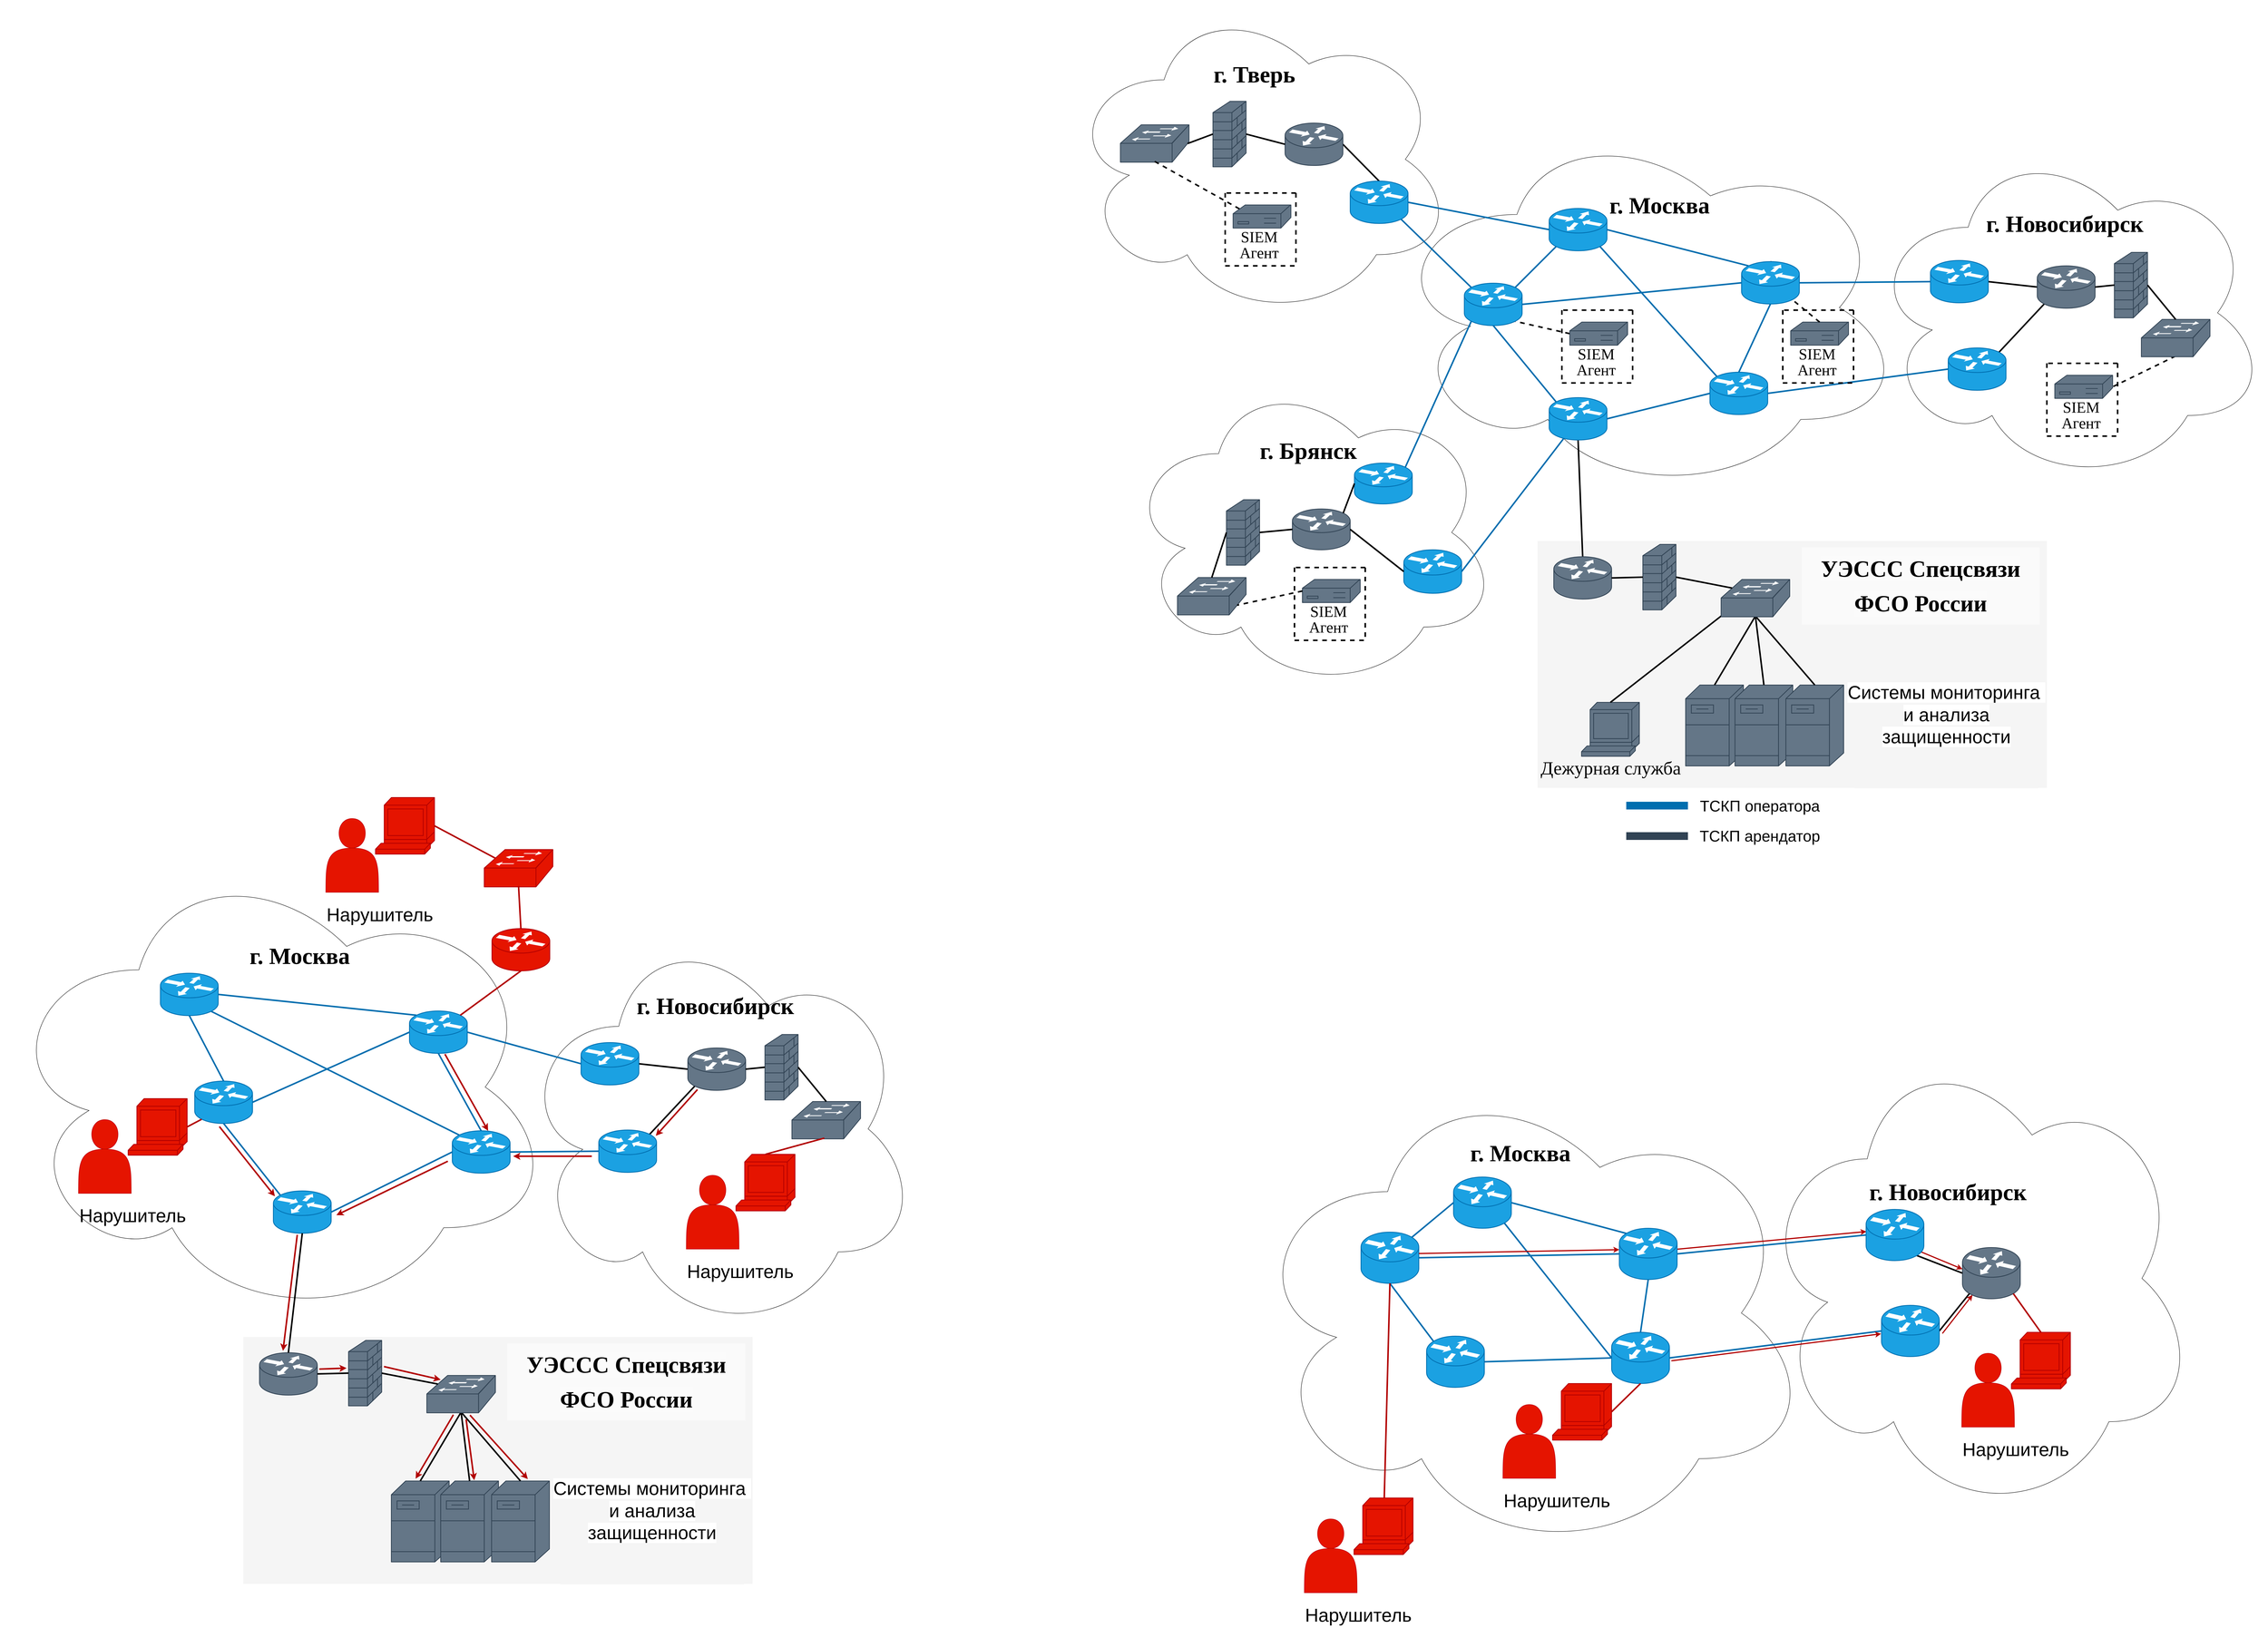 <mxfile version="24.4.14" type="github">
  <diagram name="Страница — 1" id="Bqd6xs9rip2nT49SWFEB">
    <mxGraphModel dx="5820" dy="5190" grid="0" gridSize="10" guides="1" tooltips="1" connect="1" arrows="1" fold="1" page="0" pageScale="1" pageWidth="827" pageHeight="1169" math="0" shadow="0">
      <root>
        <mxCell id="0" />
        <mxCell id="1" parent="0" />
        <mxCell id="gcthmi8djZXuA6VIOoRg-48" value="" style="ellipse;shape=cloud;whiteSpace=wrap;html=1;" parent="1" vertex="1">
          <mxGeometry x="2522" y="-2073" width="1338" height="967" as="geometry" />
        </mxCell>
        <mxCell id="gcthmi8djZXuA6VIOoRg-49" value="&lt;font style=&quot;font-size: 22px;&quot;&gt;&lt;br&gt;&lt;/font&gt;" style="ellipse;shape=cloud;whiteSpace=wrap;html=1;" parent="1" vertex="1">
          <mxGeometry x="1691" y="-2387" width="1001" height="825" as="geometry" />
        </mxCell>
        <mxCell id="gcthmi8djZXuA6VIOoRg-94" value="&lt;font face=&quot;Times New Roman&quot; style=&quot;font-size: 60px;&quot;&gt;&lt;b&gt;г. Москва&lt;/b&gt;&lt;/font&gt;" style="text;html=1;align=center;verticalAlign=middle;resizable=0;points=[];autosize=1;strokeColor=none;fillColor=none;" parent="1" vertex="1">
          <mxGeometry x="3086" y="-1900" width="280" height="90" as="geometry" />
        </mxCell>
        <mxCell id="gcthmi8djZXuA6VIOoRg-96" value="&lt;font face=&quot;Times New Roman&quot; style=&quot;font-size: 60px;&quot;&gt;&lt;b&gt;г. Тверь&lt;/b&gt;&lt;/font&gt;" style="text;html=1;align=center;verticalAlign=middle;resizable=0;points=[];autosize=1;strokeColor=none;fillColor=none;" parent="1" vertex="1">
          <mxGeometry x="2055" y="-2240" width="240" height="90" as="geometry" />
        </mxCell>
        <mxCell id="gcthmi8djZXuA6VIOoRg-97" value="" style="ellipse;shape=cloud;whiteSpace=wrap;html=1;" parent="1" vertex="1">
          <mxGeometry x="3768" y="-2020" width="1035" height="888" as="geometry" />
        </mxCell>
        <mxCell id="gcthmi8djZXuA6VIOoRg-98" value="&lt;font face=&quot;Times New Roman&quot; style=&quot;font-size: 60px;&quot;&gt;&lt;b&gt;г. Новосибирск&lt;/b&gt;&lt;/font&gt;" style="text;html=1;align=center;verticalAlign=middle;resizable=0;points=[];autosize=1;strokeColor=none;fillColor=none;" parent="1" vertex="1">
          <mxGeometry x="4062" y="-1852" width="430" height="90" as="geometry" />
        </mxCell>
        <mxCell id="gcthmi8djZXuA6VIOoRg-99" value="&lt;font style=&quot;font-size: 22px;&quot;&gt;&lt;br&gt;&lt;/font&gt;" style="ellipse;shape=cloud;whiteSpace=wrap;html=1;" parent="1" vertex="1">
          <mxGeometry x="1841" y="-1415" width="967" height="818" as="geometry" />
        </mxCell>
        <mxCell id="gcthmi8djZXuA6VIOoRg-100" value="&lt;font face=&quot;Times New Roman&quot; style=&quot;font-size: 60px;&quot;&gt;&lt;b&gt;г. Брянск&lt;/b&gt;&lt;/font&gt;" style="text;html=1;align=center;verticalAlign=middle;resizable=0;points=[];autosize=1;strokeColor=none;fillColor=none;" parent="1" vertex="1">
          <mxGeometry x="2175" y="-1263" width="280" height="90" as="geometry" />
        </mxCell>
        <mxCell id="gcthmi8djZXuA6VIOoRg-111" value="" style="shape=mxgraph.cisco.routers.router;sketch=0;html=1;pointerEvents=1;dashed=0;fillColor=#1ba1e2;strokeColor=#006EAF;strokeWidth=2;verticalLabelPosition=bottom;verticalAlign=top;align=center;outlineConnect=0;fontColor=#ffffff;" parent="1" vertex="1">
          <mxGeometry x="2563" y="-961" width="150" height="113" as="geometry" />
        </mxCell>
        <mxCell id="gcthmi8djZXuA6VIOoRg-112" value="" style="shape=mxgraph.cisco.routers.router;sketch=0;html=1;pointerEvents=1;dashed=0;fillColor=#1ba1e2;strokeColor=#006EAF;strokeWidth=2;verticalLabelPosition=bottom;verticalAlign=top;align=center;outlineConnect=0;fontColor=#ffffff;" parent="1" vertex="1">
          <mxGeometry x="2435" y="-1186" width="150" height="106" as="geometry" />
        </mxCell>
        <mxCell id="gcthmi8djZXuA6VIOoRg-113" value="" style="whiteSpace=wrap;html=1;rounded=0;shadow=0;comic=0;strokeWidth=1;fontFamily=Verdana;fontSize=14;fillColor=#f5f5f5;strokeColor=none;verticalAlign=top;fontStyle=1" parent="1" vertex="1">
          <mxGeometry x="2910" y="-984" width="1321" height="641" as="geometry" />
        </mxCell>
        <mxCell id="gcthmi8djZXuA6VIOoRg-116" value="&lt;p style=&quot;line-height: 150%; font-size: 60px;&quot;&gt;&lt;br&gt;&lt;span style=&quot;forced-color-adjust: none; color: rgb(0, 0, 0); font-style: normal; font-variant-ligatures: normal; font-variant-caps: normal; letter-spacing: normal; orphans: 2; text-align: center; text-indent: 0px; text-transform: none; widows: 2; word-spacing: 0px; -webkit-text-stroke-width: 0px; background-color: rgb(251, 251, 251); text-decoration-thickness: initial; text-decoration-style: initial; text-decoration-color: initial; font-family: Verdana; font-weight: 700; white-space: normal;&quot;&gt;УЭССС Спецсвязи&lt;/span&gt;&lt;br style=&quot;forced-color-adjust: none; color: rgb(0, 0, 0); font-style: normal; font-variant-ligatures: normal; font-variant-caps: normal; letter-spacing: normal; orphans: 2; text-align: center; text-indent: 0px; text-transform: none; widows: 2; word-spacing: 0px; -webkit-text-stroke-width: 0px; background-color: rgb(251, 251, 251); text-decoration-thickness: initial; text-decoration-style: initial; text-decoration-color: initial; font-family: Verdana; font-weight: 700; white-space: normal;&quot;&gt;&lt;span style=&quot;forced-color-adjust: none; color: rgb(0, 0, 0); font-style: normal; font-variant-ligatures: normal; font-variant-caps: normal; letter-spacing: normal; orphans: 2; text-align: center; text-indent: 0px; text-transform: none; widows: 2; word-spacing: 0px; -webkit-text-stroke-width: 0px; background-color: rgb(251, 251, 251); text-decoration-thickness: initial; text-decoration-style: initial; text-decoration-color: initial; font-family: Verdana; font-weight: 700; white-space: normal;&quot;&gt;ФСО России&lt;/span&gt;&lt;br&gt;&lt;br&gt;&lt;/p&gt;" style="rounded=0;whiteSpace=wrap;html=1;opacity=50;strokeColor=none;" parent="1" vertex="1">
          <mxGeometry x="3595" y="-967" width="617" height="200" as="geometry" />
        </mxCell>
        <mxCell id="gcthmi8djZXuA6VIOoRg-118" value="" style="endArrow=none;html=1;rounded=0;exitX=0.88;exitY=0.9;exitDx=0;exitDy=0;exitPerimeter=0;entryX=0.12;entryY=0.1;entryDx=0;entryDy=0;entryPerimeter=0;jumpSize=50;strokeWidth=4;fillColor=#1ba1e2;strokeColor=#006EAF;" parent="1" source="GWJy3BOtrAysS6lQvGrH-12" target="GWJy3BOtrAysS6lQvGrH-24" edge="1">
          <mxGeometry width="50" height="50" relative="1" as="geometry">
            <mxPoint x="2425.0" y="-1997.3" as="sourcePoint" />
            <mxPoint x="2790" y="-1573.5" as="targetPoint" />
          </mxGeometry>
        </mxCell>
        <mxCell id="gcthmi8djZXuA6VIOoRg-119" value="" style="endArrow=none;html=1;rounded=0;exitX=0.88;exitY=0.1;exitDx=0;exitDy=0;exitPerimeter=0;entryX=0.12;entryY=0.9;entryDx=0;entryDy=0;entryPerimeter=0;jumpSize=50;strokeWidth=4;fillColor=#1ba1e2;strokeColor=#006EAF;" parent="1" source="gcthmi8djZXuA6VIOoRg-112" target="GWJy3BOtrAysS6lQvGrH-24" edge="1">
          <mxGeometry width="50" height="50" relative="1" as="geometry">
            <mxPoint x="2225" y="-1697" as="sourcePoint" />
            <mxPoint x="2808" y="-1520.3" as="targetPoint" />
          </mxGeometry>
        </mxCell>
        <mxCell id="gcthmi8djZXuA6VIOoRg-120" value="" style="endArrow=none;html=1;rounded=0;exitX=1;exitY=0.5;exitDx=0;exitDy=0;exitPerimeter=0;entryX=0.12;entryY=0.9;entryDx=0;entryDy=0;entryPerimeter=0;jumpSize=50;strokeWidth=4;fillColor=#1ba1e2;strokeColor=#006EAF;" parent="1" source="gcthmi8djZXuA6VIOoRg-111" edge="1">
          <mxGeometry width="50" height="50" relative="1" as="geometry">
            <mxPoint x="2235" y="-1687" as="sourcePoint" />
            <mxPoint x="2978" y="-1250.3" as="targetPoint" />
          </mxGeometry>
        </mxCell>
        <mxCell id="gcthmi8djZXuA6VIOoRg-121" value="" style="endArrow=none;html=1;rounded=0;exitX=0.5;exitY=0;exitDx=0;exitDy=0;exitPerimeter=0;entryX=0.5;entryY=1;entryDx=0;entryDy=0;entryPerimeter=0;jumpSize=50;strokeWidth=4;" parent="1" source="GWJy3BOtrAysS6lQvGrH-33" target="GWJy3BOtrAysS6lQvGrH-22" edge="1">
          <mxGeometry width="50" height="50" relative="1" as="geometry">
            <mxPoint x="3155" y="-914.0" as="sourcePoint" />
            <mxPoint x="3035" y="-1237.0" as="targetPoint" />
          </mxGeometry>
        </mxCell>
        <mxCell id="gcthmi8djZXuA6VIOoRg-122" value="" style="endArrow=none;html=1;rounded=0;exitX=0;exitY=0.5;exitDx=0;exitDy=0;exitPerimeter=0;entryX=1;entryY=0.5;entryDx=0;entryDy=0;entryPerimeter=0;jumpSize=50;strokeWidth=4;fillColor=#1ba1e2;strokeColor=#006EAF;" parent="1" source="GWJy3BOtrAysS6lQvGrH-26" target="GWJy3BOtrAysS6lQvGrH-20" edge="1">
          <mxGeometry width="50" height="50" relative="1" as="geometry">
            <mxPoint x="4092" y="-1626.5" as="sourcePoint" />
            <mxPoint x="3610" y="-1583.5" as="targetPoint" />
          </mxGeometry>
        </mxCell>
        <mxCell id="gcthmi8djZXuA6VIOoRg-123" value="" style="endArrow=none;html=1;rounded=0;exitX=1;exitY=0.5;exitDx=0;exitDy=0;exitPerimeter=0;entryX=0;entryY=0.5;entryDx=0;entryDy=0;entryPerimeter=0;jumpSize=50;strokeWidth=4;fillColor=#1ba1e2;strokeColor=#006EAF;" parent="1" source="GWJy3BOtrAysS6lQvGrH-21" target="GWJy3BOtrAysS6lQvGrH-25" edge="1">
          <mxGeometry width="50" height="50" relative="1" as="geometry">
            <mxPoint x="3590" y="-1313.5" as="sourcePoint" />
            <mxPoint x="4140" y="-1383.5" as="targetPoint" />
          </mxGeometry>
        </mxCell>
        <mxCell id="gcthmi8djZXuA6VIOoRg-124" value="" style="endArrow=none;html=1;rounded=0;exitX=1;exitY=0.5;exitDx=0;exitDy=0;exitPerimeter=0;entryX=0;entryY=0.5;entryDx=0;entryDy=0;entryPerimeter=0;jumpSize=50;strokeWidth=4;fillColor=#1ba1e2;strokeColor=#006EAF;" parent="1" source="GWJy3BOtrAysS6lQvGrH-24" target="GWJy3BOtrAysS6lQvGrH-20" edge="1">
          <mxGeometry width="50" height="50" relative="1" as="geometry">
            <mxPoint x="2940" y="-1573.5" as="sourcePoint" />
            <mxPoint x="3460" y="-1583.5" as="targetPoint" />
          </mxGeometry>
        </mxCell>
        <mxCell id="gcthmi8djZXuA6VIOoRg-125" value="" style="endArrow=none;html=1;rounded=0;entryX=0.12;entryY=0.1;entryDx=0;entryDy=0;entryPerimeter=0;jumpSize=50;strokeWidth=4;exitX=0.88;exitY=0.9;exitDx=0;exitDy=0;exitPerimeter=0;fillColor=#1ba1e2;strokeColor=#006EAF;" parent="1" source="GWJy3BOtrAysS6lQvGrH-23" target="GWJy3BOtrAysS6lQvGrH-21" edge="1">
          <mxGeometry width="50" height="50" relative="1" as="geometry">
            <mxPoint x="3162" y="-1663.3" as="sourcePoint" />
            <mxPoint x="3440" y="-1313.5" as="targetPoint" />
          </mxGeometry>
        </mxCell>
        <mxCell id="gcthmi8djZXuA6VIOoRg-126" value="" style="endArrow=none;html=1;rounded=0;exitX=1;exitY=0.5;exitDx=0;exitDy=0;exitPerimeter=0;entryX=0;entryY=0.5;entryDx=0;entryDy=0;entryPerimeter=0;jumpSize=50;strokeWidth=4;fillColor=#1ba1e2;strokeColor=#006EAF;" parent="1" source="GWJy3BOtrAysS6lQvGrH-22" target="GWJy3BOtrAysS6lQvGrH-21" edge="1">
          <mxGeometry width="50" height="50" relative="1" as="geometry">
            <mxPoint x="3110" y="-1303.5" as="sourcePoint" />
            <mxPoint x="3440" y="-1313.5" as="targetPoint" />
          </mxGeometry>
        </mxCell>
        <mxCell id="gcthmi8djZXuA6VIOoRg-127" value="" style="endArrow=none;html=1;rounded=0;exitX=1;exitY=0.5;exitDx=0;exitDy=0;exitPerimeter=0;entryX=0.12;entryY=0.1;entryDx=0;entryDy=0;entryPerimeter=0;jumpSize=50;strokeWidth=4;fillColor=#1ba1e2;strokeColor=#006EAF;" parent="1" source="GWJy3BOtrAysS6lQvGrH-23" target="GWJy3BOtrAysS6lQvGrH-20" edge="1">
          <mxGeometry width="50" height="50" relative="1" as="geometry">
            <mxPoint x="3180" y="-1716.5" as="sourcePoint" />
            <mxPoint x="3478" y="-1636.7" as="targetPoint" />
          </mxGeometry>
        </mxCell>
        <mxCell id="gcthmi8djZXuA6VIOoRg-128" value="" style="endArrow=none;html=1;rounded=0;exitX=0.5;exitY=1;exitDx=0;exitDy=0;exitPerimeter=0;entryX=0.12;entryY=0.1;entryDx=0;entryDy=0;entryPerimeter=0;jumpSize=50;strokeWidth=4;fillColor=#1ba1e2;strokeColor=#006EAF;" parent="1" source="GWJy3BOtrAysS6lQvGrH-24" target="GWJy3BOtrAysS6lQvGrH-22" edge="1">
          <mxGeometry width="50" height="50" relative="1" as="geometry">
            <mxPoint x="2865" y="-1507.0" as="sourcePoint" />
            <mxPoint x="2978" y="-1356.7" as="targetPoint" />
          </mxGeometry>
        </mxCell>
        <mxCell id="gcthmi8djZXuA6VIOoRg-129" value="" style="endArrow=none;html=1;rounded=0;exitX=0.88;exitY=0.1;exitDx=0;exitDy=0;exitPerimeter=0;jumpSize=50;strokeWidth=4;fillColor=#1ba1e2;strokeColor=#006EAF;entryX=0.12;entryY=0.9;entryDx=0;entryDy=0;entryPerimeter=0;" parent="1" source="GWJy3BOtrAysS6lQvGrH-24" target="GWJy3BOtrAysS6lQvGrH-23" edge="1">
          <mxGeometry width="50" height="50" relative="1" as="geometry">
            <mxPoint x="2922" y="-1626.7" as="sourcePoint" />
            <mxPoint x="2288" y="-1176" as="targetPoint" />
          </mxGeometry>
        </mxCell>
        <mxCell id="gcthmi8djZXuA6VIOoRg-130" value="" style="endArrow=none;html=1;rounded=0;exitX=0.5;exitY=0;exitDx=0;exitDy=0;exitPerimeter=0;entryX=0.5;entryY=1;entryDx=0;entryDy=0;entryPerimeter=0;jumpSize=50;strokeWidth=4;fillColor=#1ba1e2;strokeColor=#006EAF;" parent="1" source="GWJy3BOtrAysS6lQvGrH-21" target="GWJy3BOtrAysS6lQvGrH-20" edge="1">
          <mxGeometry width="50" height="50" relative="1" as="geometry">
            <mxPoint x="3515" y="-1380" as="sourcePoint" />
            <mxPoint x="3535" y="-1517.0" as="targetPoint" />
          </mxGeometry>
        </mxCell>
        <mxCell id="gcthmi8djZXuA6VIOoRg-131" value="" style="endArrow=none;html=1;rounded=0;exitX=1;exitY=0.5;exitDx=0;exitDy=0;exitPerimeter=0;entryX=0;entryY=0.5;entryDx=0;entryDy=0;entryPerimeter=0;jumpSize=50;strokeWidth=4;fillColor=#1ba1e2;strokeColor=#006EAF;" parent="1" source="GWJy3BOtrAysS6lQvGrH-12" target="GWJy3BOtrAysS6lQvGrH-23" edge="1">
          <mxGeometry width="50" height="50" relative="1" as="geometry">
            <mxPoint x="2443" y="-2050.5" as="sourcePoint" />
            <mxPoint x="3048" y="-1769.7" as="targetPoint" />
          </mxGeometry>
        </mxCell>
        <mxCell id="gcthmi8djZXuA6VIOoRg-132" value="" style="shape=mxgraph.cisco.servers.fileserver;sketch=0;html=1;pointerEvents=1;dashed=0;fillColor=#647687;strokeColor=#314354;strokeWidth=2;verticalLabelPosition=bottom;verticalAlign=top;align=center;outlineConnect=0;fontColor=#ffffff;" parent="1" vertex="1">
          <mxGeometry x="3294" y="-610" width="150" height="210" as="geometry" />
        </mxCell>
        <mxCell id="gcthmi8djZXuA6VIOoRg-133" value="&lt;font style=&quot;font-size: 40px;&quot;&gt;ТСКП оператора&lt;/font&gt;" style="text;html=1;align=center;verticalAlign=middle;resizable=0;points=[];autosize=1;strokeColor=none;fillColor=none;" parent="1" vertex="1">
          <mxGeometry x="3321" y="-327" width="330" height="60" as="geometry" />
        </mxCell>
        <mxCell id="gcthmi8djZXuA6VIOoRg-135" style="edgeStyle=none;html=1;labelBackgroundColor=none;startFill=0;endArrow=none;endFill=0;strokeWidth=20;fontFamily=Verdana;fontSize=12;fillColor=#1ba1e2;strokeColor=#006EAF;" parent="1" edge="1">
          <mxGeometry relative="1" as="geometry">
            <mxPoint x="3300" y="-297" as="sourcePoint" />
            <mxPoint x="3140" y="-297" as="targetPoint" />
          </mxGeometry>
        </mxCell>
        <mxCell id="gcthmi8djZXuA6VIOoRg-137" style="edgeStyle=none;html=1;labelBackgroundColor=none;startFill=0;endArrow=none;endFill=0;strokeWidth=20;fontFamily=Verdana;fontSize=12;fillColor=#647687;strokeColor=#314354;" parent="1" edge="1">
          <mxGeometry relative="1" as="geometry">
            <mxPoint x="3300" y="-218" as="sourcePoint" />
            <mxPoint x="3140" y="-218" as="targetPoint" />
          </mxGeometry>
        </mxCell>
        <mxCell id="gcthmi8djZXuA6VIOoRg-138" value="&lt;font style=&quot;font-size: 40px;&quot;&gt;ТСКП арендатор&lt;/font&gt;" style="text;html=1;align=center;verticalAlign=middle;resizable=0;points=[];autosize=1;strokeColor=none;fillColor=none;" parent="1" vertex="1">
          <mxGeometry x="3316" y="-249" width="340" height="60" as="geometry" />
        </mxCell>
        <mxCell id="gcthmi8djZXuA6VIOoRg-144" value="" style="endArrow=none;html=1;rounded=0;exitX=1;exitY=0.5;exitDx=0;exitDy=0;exitPerimeter=0;entryX=0.5;entryY=0;entryDx=0;entryDy=0;entryPerimeter=0;jumpSize=50;strokeWidth=4;" parent="1" source="GWJy3BOtrAysS6lQvGrH-10" target="GWJy3BOtrAysS6lQvGrH-12" edge="1">
          <mxGeometry width="50" height="50" relative="1" as="geometry">
            <mxPoint x="2150" y="-2073.5" as="sourcePoint" />
            <mxPoint x="2293" y="-2050.5" as="targetPoint" />
          </mxGeometry>
        </mxCell>
        <mxCell id="gcthmi8djZXuA6VIOoRg-145" value="" style="shape=mxgraph.cisco.routers.router;sketch=0;html=1;pointerEvents=1;dashed=0;fillColor=#647687;strokeColor=#314354;strokeWidth=2;verticalLabelPosition=bottom;verticalAlign=top;align=center;outlineConnect=0;fontColor=#ffffff;" parent="1" vertex="1">
          <mxGeometry x="2274" y="-1067" width="150" height="106" as="geometry" />
        </mxCell>
        <mxCell id="gcthmi8djZXuA6VIOoRg-146" value="" style="endArrow=none;html=1;rounded=0;exitX=0.88;exitY=0.1;exitDx=0;exitDy=0;exitPerimeter=0;entryX=0;entryY=0.5;entryDx=0;entryDy=0;entryPerimeter=0;jumpSize=50;strokeWidth=4;" parent="1" source="gcthmi8djZXuA6VIOoRg-145" target="gcthmi8djZXuA6VIOoRg-112" edge="1">
          <mxGeometry width="50" height="50" relative="1" as="geometry">
            <mxPoint x="3105" y="-911" as="sourcePoint" />
            <mxPoint x="3045" y="-1227" as="targetPoint" />
          </mxGeometry>
        </mxCell>
        <mxCell id="gcthmi8djZXuA6VIOoRg-147" value="" style="endArrow=none;html=1;rounded=0;exitX=0;exitY=0.5;exitDx=0;exitDy=0;exitPerimeter=0;entryX=1;entryY=0.5;entryDx=0;entryDy=0;entryPerimeter=0;jumpSize=50;strokeWidth=4;" parent="1" source="gcthmi8djZXuA6VIOoRg-111" target="gcthmi8djZXuA6VIOoRg-145" edge="1">
          <mxGeometry width="50" height="50" relative="1" as="geometry">
            <mxPoint x="3115" y="-901" as="sourcePoint" />
            <mxPoint x="3055" y="-1217" as="targetPoint" />
          </mxGeometry>
        </mxCell>
        <mxCell id="gcthmi8djZXuA6VIOoRg-150" value="" style="endArrow=none;html=1;rounded=0;exitX=0.12;exitY=0.9;exitDx=0;exitDy=0;exitPerimeter=0;entryX=0.88;entryY=0.1;entryDx=0;entryDy=0;entryPerimeter=0;jumpSize=50;strokeWidth=4;" parent="1" source="GWJy3BOtrAysS6lQvGrH-27" target="GWJy3BOtrAysS6lQvGrH-25" edge="1">
          <mxGeometry width="50" height="50" relative="1" as="geometry">
            <mxPoint x="4208.0" y="-1510.3" as="sourcePoint" />
            <mxPoint x="4130" y="-1413.5" as="targetPoint" />
          </mxGeometry>
        </mxCell>
        <mxCell id="gcthmi8djZXuA6VIOoRg-151" value="" style="endArrow=none;html=1;rounded=0;exitX=0;exitY=0.5;exitDx=0;exitDy=0;exitPerimeter=0;entryX=1;entryY=0.5;entryDx=0;entryDy=0;entryPerimeter=0;jumpSize=50;strokeWidth=4;" parent="1" source="GWJy3BOtrAysS6lQvGrH-27" target="GWJy3BOtrAysS6lQvGrH-26" edge="1">
          <mxGeometry width="50" height="50" relative="1" as="geometry">
            <mxPoint x="4190" y="-1563.5" as="sourcePoint" />
            <mxPoint x="4064" y="-1603.3" as="targetPoint" />
          </mxGeometry>
        </mxCell>
        <mxCell id="gcthmi8djZXuA6VIOoRg-152" value="" style="shape=mxgraph.cisco.servers.fileserver;sketch=0;html=1;pointerEvents=1;dashed=0;fillColor=#647687;strokeColor=#314354;strokeWidth=2;verticalLabelPosition=bottom;verticalAlign=top;align=center;outlineConnect=0;fontColor=#ffffff;" parent="1" vertex="1">
          <mxGeometry x="3422" y="-610" width="150" height="210" as="geometry" />
        </mxCell>
        <mxCell id="gcthmi8djZXuA6VIOoRg-153" value="" style="shape=mxgraph.cisco.servers.fileserver;sketch=0;html=1;pointerEvents=1;dashed=0;fillColor=#647687;strokeColor=#314354;strokeWidth=2;verticalLabelPosition=bottom;verticalAlign=top;align=center;outlineConnect=0;fontColor=#ffffff;" parent="1" vertex="1">
          <mxGeometry x="3554" y="-610" width="150" height="210" as="geometry" />
        </mxCell>
        <mxCell id="gcthmi8djZXuA6VIOoRg-156" value="" style="endArrow=none;html=1;rounded=0;exitX=0.5;exitY=0.98;exitDx=0;exitDy=0;exitPerimeter=0;entryX=1;entryY=0.5;entryDx=0;entryDy=0;entryPerimeter=0;jumpSize=50;strokeWidth=4;dashed=1;" parent="1" source="GWJy3BOtrAysS6lQvGrH-29" target="GWJy3BOtrAysS6lQvGrH-82" edge="1">
          <mxGeometry width="50" height="50" relative="1" as="geometry">
            <mxPoint x="4322" y="-1510.3" as="sourcePoint" />
            <mxPoint x="4390" y="-1368" as="targetPoint" />
          </mxGeometry>
        </mxCell>
        <mxCell id="gcthmi8djZXuA6VIOoRg-159" value="" style="shape=mxgraph.cisco.controllers_and_modules.3174_(desktop)_cluster_controller;sketch=0;html=1;pointerEvents=1;dashed=0;fillColor=#647687;strokeColor=#314354;strokeWidth=2;verticalLabelPosition=bottom;verticalAlign=top;align=center;outlineConnect=0;fontColor=#ffffff;" parent="1" vertex="1">
          <mxGeometry x="2300" y="-884" width="150" height="60" as="geometry" />
        </mxCell>
        <mxCell id="gcthmi8djZXuA6VIOoRg-167" value="" style="endArrow=none;html=1;rounded=0;exitX=0;exitY=0.5;exitDx=0;exitDy=0;exitPerimeter=0;entryX=0.88;entryY=0.9;entryDx=0;entryDy=0;entryPerimeter=0;jumpSize=50;strokeWidth=4;dashed=1;" parent="1" source="GWJy3BOtrAysS6lQvGrH-66" target="GWJy3BOtrAysS6lQvGrH-24" edge="1">
          <mxGeometry width="50" height="50" relative="1" as="geometry">
            <mxPoint x="2957" y="-1542" as="sourcePoint" />
            <mxPoint x="2922" y="-1520.3" as="targetPoint" />
          </mxGeometry>
        </mxCell>
        <mxCell id="gcthmi8djZXuA6VIOoRg-168" value="" style="endArrow=none;html=1;rounded=0;exitX=0.5;exitY=0;exitDx=0;exitDy=0;exitPerimeter=0;entryX=0.5;entryY=1;entryDx=0;entryDy=0;entryPerimeter=0;jumpSize=50;strokeWidth=4;" parent="1" source="GWJy3BOtrAysS6lQvGrH-20" edge="1">
          <mxGeometry width="50" height="50" relative="1" as="geometry">
            <mxPoint x="3592" y="-1636.7" as="sourcePoint" />
            <mxPoint x="3570.5" y="-1682" as="targetPoint" />
          </mxGeometry>
        </mxCell>
        <mxCell id="gcthmi8djZXuA6VIOoRg-169" value="" style="endArrow=none;html=1;rounded=0;exitX=0.5;exitY=0;exitDx=0;exitDy=0;exitPerimeter=0;entryX=0.5;entryY=0.98;entryDx=0;entryDy=0;entryPerimeter=0;jumpSize=50;strokeWidth=4;" parent="1" source="gcthmi8djZXuA6VIOoRg-132" target="GWJy3BOtrAysS6lQvGrH-231" edge="1">
          <mxGeometry width="50" height="50" relative="1" as="geometry">
            <mxPoint x="3105" y="-911" as="sourcePoint" />
            <mxPoint x="3212" y="-794.3" as="targetPoint" />
          </mxGeometry>
        </mxCell>
        <mxCell id="gcthmi8djZXuA6VIOoRg-170" value="" style="endArrow=none;html=1;rounded=0;exitX=0.5;exitY=0;exitDx=0;exitDy=0;exitPerimeter=0;jumpSize=50;strokeWidth=4;entryX=0.5;entryY=0.98;entryDx=0;entryDy=0;entryPerimeter=0;" parent="1" source="gcthmi8djZXuA6VIOoRg-152" target="GWJy3BOtrAysS6lQvGrH-231" edge="1">
          <mxGeometry width="50" height="50" relative="1" as="geometry">
            <mxPoint x="3300" y="-593" as="sourcePoint" />
            <mxPoint x="3212" y="-794.3" as="targetPoint" />
          </mxGeometry>
        </mxCell>
        <mxCell id="gcthmi8djZXuA6VIOoRg-171" value="" style="endArrow=none;html=1;rounded=0;exitX=0.5;exitY=0;exitDx=0;exitDy=0;exitPerimeter=0;jumpSize=50;strokeWidth=4;entryX=0.5;entryY=0.98;entryDx=0;entryDy=0;entryPerimeter=0;" parent="1" source="gcthmi8djZXuA6VIOoRg-153" target="GWJy3BOtrAysS6lQvGrH-231" edge="1">
          <mxGeometry width="50" height="50" relative="1" as="geometry">
            <mxPoint x="3310" y="-583" as="sourcePoint" />
            <mxPoint x="3478" y="-775" as="targetPoint" />
          </mxGeometry>
        </mxCell>
        <mxCell id="gcthmi8djZXuA6VIOoRg-173" value="&lt;font face=&quot;Times New Roman&quot; style=&quot;font-size: 48px;&quot;&gt;Дежурная служба&lt;/font&gt;" style="text;whiteSpace=wrap;html=1;" parent="1" vertex="1">
          <mxGeometry x="2915.5" y="-430" width="379" height="50" as="geometry" />
        </mxCell>
        <mxCell id="gcthmi8djZXuA6VIOoRg-175" value="" style="shape=mxgraph.cisco.computers_and_peripherals.terminal;sketch=0;html=1;pointerEvents=1;dashed=0;fillColor=#647687;strokeColor=#314354;strokeWidth=2;verticalLabelPosition=bottom;verticalAlign=top;align=center;outlineConnect=0;fontColor=#ffffff;" parent="1" vertex="1">
          <mxGeometry x="3024" y="-565" width="150" height="140" as="geometry" />
        </mxCell>
        <mxCell id="gcthmi8djZXuA6VIOoRg-176" value="" style="endArrow=none;html=1;rounded=0;exitX=0.5;exitY=0;exitDx=0;exitDy=0;exitPerimeter=0;entryX=0;entryY=0.98;entryDx=0;entryDy=0;entryPerimeter=0;jumpSize=50;strokeWidth=4;" parent="1" source="gcthmi8djZXuA6VIOoRg-175" target="GWJy3BOtrAysS6lQvGrH-231" edge="1">
          <mxGeometry width="50" height="50" relative="1" as="geometry">
            <mxPoint x="3379" y="-600" as="sourcePoint" />
            <mxPoint x="3155" y="-781" as="targetPoint" />
          </mxGeometry>
        </mxCell>
        <mxCell id="oH9xRKYySNTdnyE2w1S8-1" value="" style="ellipse;shape=cloud;whiteSpace=wrap;html=1;" parent="1" vertex="1">
          <mxGeometry x="2154" y="390" width="1468" height="1260" as="geometry" />
        </mxCell>
        <mxCell id="oH9xRKYySNTdnyE2w1S8-3" value="&lt;font face=&quot;Times New Roman&quot; style=&quot;font-size: 60px;&quot;&gt;&lt;b&gt;г. Москва&lt;/b&gt;&lt;/font&gt;" style="text;html=1;align=center;verticalAlign=middle;resizable=0;points=[];autosize=1;strokeColor=none;fillColor=none;" parent="1" vertex="1">
          <mxGeometry x="2725" y="560" width="280" height="90" as="geometry" />
        </mxCell>
        <mxCell id="oH9xRKYySNTdnyE2w1S8-5" value="" style="ellipse;shape=cloud;whiteSpace=wrap;html=1;" parent="1" vertex="1">
          <mxGeometry x="3480" y="310" width="1140" height="1240" as="geometry" />
        </mxCell>
        <mxCell id="oH9xRKYySNTdnyE2w1S8-6" value="&lt;font face=&quot;Times New Roman&quot; style=&quot;font-size: 60px;&quot;&gt;&lt;b&gt;г. Новосибирск&lt;/b&gt;&lt;/font&gt;" style="text;html=1;align=center;verticalAlign=middle;resizable=0;points=[];autosize=1;strokeColor=none;fillColor=none;" parent="1" vertex="1">
          <mxGeometry x="3759" y="661" width="430" height="90" as="geometry" />
        </mxCell>
        <mxCell id="oH9xRKYySNTdnyE2w1S8-9" value="" style="shape=mxgraph.cisco.routers.router;sketch=0;html=1;pointerEvents=1;dashed=0;fillColor=#1ba1e2;strokeColor=#006EAF;strokeWidth=2;verticalLabelPosition=bottom;verticalAlign=top;align=center;outlineConnect=0;fontColor=#ffffff;" parent="1" vertex="1">
          <mxGeometry x="2622" y="1080" width="150" height="133" as="geometry" />
        </mxCell>
        <mxCell id="oH9xRKYySNTdnyE2w1S8-10" value="" style="shape=mxgraph.cisco.routers.router;sketch=0;html=1;pointerEvents=1;dashed=0;fillColor=#1ba1e2;strokeColor=#006EAF;strokeWidth=2;verticalLabelPosition=bottom;verticalAlign=top;align=center;outlineConnect=0;fontColor=#ffffff;" parent="1" vertex="1">
          <mxGeometry x="2452" y="810" width="150" height="133" as="geometry" />
        </mxCell>
        <mxCell id="oH9xRKYySNTdnyE2w1S8-11" value="" style="shape=mxgraph.cisco.routers.router;sketch=0;html=1;pointerEvents=1;dashed=0;fillColor=#1ba1e2;strokeColor=#006EAF;strokeWidth=2;verticalLabelPosition=bottom;verticalAlign=top;align=center;outlineConnect=0;fontColor=#ffffff;" parent="1" vertex="1">
          <mxGeometry x="2692" y="667" width="150" height="133" as="geometry" />
        </mxCell>
        <mxCell id="oH9xRKYySNTdnyE2w1S8-12" value="" style="shape=mxgraph.cisco.routers.router;sketch=0;html=1;pointerEvents=1;dashed=0;fillColor=#1ba1e2;strokeColor=#006EAF;strokeWidth=2;verticalLabelPosition=bottom;verticalAlign=top;align=center;outlineConnect=0;fontColor=#ffffff;" parent="1" vertex="1">
          <mxGeometry x="3102" y="1070" width="150" height="133" as="geometry" />
        </mxCell>
        <mxCell id="oH9xRKYySNTdnyE2w1S8-24" value="" style="endArrow=none;html=1;rounded=0;exitX=0;exitY=0.5;exitDx=0;exitDy=0;exitPerimeter=0;entryX=1;entryY=0.5;entryDx=0;entryDy=0;entryPerimeter=0;jumpSize=50;strokeWidth=4;fillColor=#1ba1e2;strokeColor=#006EAF;" parent="1" source="oH9xRKYySNTdnyE2w1S8-13" target="oH9xRKYySNTdnyE2w1S8-30" edge="1">
          <mxGeometry width="50" height="50" relative="1" as="geometry">
            <mxPoint x="1917" y="783" as="sourcePoint" />
            <mxPoint x="2492" y="916" as="targetPoint" />
          </mxGeometry>
        </mxCell>
        <mxCell id="oH9xRKYySNTdnyE2w1S8-25" value="" style="endArrow=none;html=1;rounded=0;exitX=1;exitY=0.5;exitDx=0;exitDy=0;exitPerimeter=0;entryX=0;entryY=0.5;entryDx=0;entryDy=0;entryPerimeter=0;jumpSize=50;strokeWidth=4;fillColor=#1ba1e2;strokeColor=#006EAF;" parent="1" source="oH9xRKYySNTdnyE2w1S8-12" target="oH9xRKYySNTdnyE2w1S8-14" edge="1">
          <mxGeometry width="50" height="50" relative="1" as="geometry">
            <mxPoint x="1927" y="793" as="sourcePoint" />
            <mxPoint x="2502" y="926" as="targetPoint" />
          </mxGeometry>
        </mxCell>
        <mxCell id="oH9xRKYySNTdnyE2w1S8-26" value="" style="endArrow=none;html=1;rounded=0;exitX=1;exitY=0.5;exitDx=0;exitDy=0;exitPerimeter=0;entryX=0;entryY=0.5;entryDx=0;entryDy=0;entryPerimeter=0;jumpSize=50;strokeWidth=4;fillColor=#1ba1e2;strokeColor=#006EAF;" parent="1" source="oH9xRKYySNTdnyE2w1S8-10" target="oH9xRKYySNTdnyE2w1S8-30" edge="1">
          <mxGeometry width="50" height="50" relative="1" as="geometry">
            <mxPoint x="1937" y="803" as="sourcePoint" />
            <mxPoint x="2512" y="936" as="targetPoint" />
          </mxGeometry>
        </mxCell>
        <mxCell id="oH9xRKYySNTdnyE2w1S8-27" value="" style="endArrow=none;html=1;rounded=0;entryX=0;entryY=0.5;entryDx=0;entryDy=0;entryPerimeter=0;jumpSize=50;strokeWidth=4;exitX=0.88;exitY=0.9;exitDx=0;exitDy=0;exitPerimeter=0;fillColor=#1ba1e2;strokeColor=#006EAF;" parent="1" source="oH9xRKYySNTdnyE2w1S8-11" target="oH9xRKYySNTdnyE2w1S8-12" edge="1">
          <mxGeometry width="50" height="50" relative="1" as="geometry">
            <mxPoint x="1947" y="813" as="sourcePoint" />
            <mxPoint x="2522" y="946" as="targetPoint" />
          </mxGeometry>
        </mxCell>
        <mxCell id="oH9xRKYySNTdnyE2w1S8-28" value="" style="endArrow=none;html=1;rounded=0;exitX=1;exitY=0.5;exitDx=0;exitDy=0;exitPerimeter=0;entryX=0;entryY=0.5;entryDx=0;entryDy=0;entryPerimeter=0;jumpSize=50;strokeWidth=4;fillColor=#1ba1e2;strokeColor=#006EAF;" parent="1" source="oH9xRKYySNTdnyE2w1S8-9" target="oH9xRKYySNTdnyE2w1S8-12" edge="1">
          <mxGeometry width="50" height="50" relative="1" as="geometry">
            <mxPoint x="1957" y="823" as="sourcePoint" />
            <mxPoint x="2532" y="956" as="targetPoint" />
          </mxGeometry>
        </mxCell>
        <mxCell id="oH9xRKYySNTdnyE2w1S8-29" value="" style="endArrow=none;html=1;rounded=0;exitX=1;exitY=0.5;exitDx=0;exitDy=0;exitPerimeter=0;entryX=0.12;entryY=0.1;entryDx=0;entryDy=0;entryPerimeter=0;jumpSize=50;strokeWidth=4;fillColor=#1ba1e2;strokeColor=#006EAF;" parent="1" source="oH9xRKYySNTdnyE2w1S8-11" target="oH9xRKYySNTdnyE2w1S8-30" edge="1">
          <mxGeometry width="50" height="50" relative="1" as="geometry">
            <mxPoint x="1967" y="833" as="sourcePoint" />
            <mxPoint x="2542" y="966" as="targetPoint" />
          </mxGeometry>
        </mxCell>
        <mxCell id="oH9xRKYySNTdnyE2w1S8-31" value="" style="endArrow=none;html=1;rounded=0;exitX=0.5;exitY=1;exitDx=0;exitDy=0;exitPerimeter=0;entryX=0.12;entryY=0.1;entryDx=0;entryDy=0;entryPerimeter=0;jumpSize=50;strokeWidth=4;fillColor=#1ba1e2;strokeColor=#006EAF;" parent="1" source="oH9xRKYySNTdnyE2w1S8-10" target="oH9xRKYySNTdnyE2w1S8-9" edge="1">
          <mxGeometry width="50" height="50" relative="1" as="geometry">
            <mxPoint x="1977" y="843" as="sourcePoint" />
            <mxPoint x="2552" y="976" as="targetPoint" />
          </mxGeometry>
        </mxCell>
        <mxCell id="oH9xRKYySNTdnyE2w1S8-32" value="" style="endArrow=none;html=1;rounded=0;exitX=0.88;exitY=0.1;exitDx=0;exitDy=0;exitPerimeter=0;entryX=0;entryY=0.5;entryDx=0;entryDy=0;entryPerimeter=0;jumpSize=50;strokeWidth=4;fillColor=#1ba1e2;strokeColor=#006EAF;" parent="1" source="oH9xRKYySNTdnyE2w1S8-10" target="oH9xRKYySNTdnyE2w1S8-11" edge="1">
          <mxGeometry width="50" height="50" relative="1" as="geometry">
            <mxPoint x="1987" y="853" as="sourcePoint" />
            <mxPoint x="2562" y="986" as="targetPoint" />
          </mxGeometry>
        </mxCell>
        <mxCell id="oH9xRKYySNTdnyE2w1S8-33" value="" style="endArrow=none;html=1;rounded=0;exitX=0.5;exitY=0;exitDx=0;exitDy=0;exitPerimeter=0;entryX=0.5;entryY=1;entryDx=0;entryDy=0;entryPerimeter=0;jumpSize=50;strokeWidth=4;fillColor=#1ba1e2;strokeColor=#006EAF;" parent="1" source="oH9xRKYySNTdnyE2w1S8-12" target="oH9xRKYySNTdnyE2w1S8-30" edge="1">
          <mxGeometry width="50" height="50" relative="1" as="geometry">
            <mxPoint x="1997" y="863" as="sourcePoint" />
            <mxPoint x="2572" y="996" as="targetPoint" />
          </mxGeometry>
        </mxCell>
        <mxCell id="oH9xRKYySNTdnyE2w1S8-45" value="" style="shape=mxgraph.cisco.routers.router;sketch=0;html=1;pointerEvents=1;dashed=0;fillColor=#647687;strokeColor=#314354;strokeWidth=2;verticalLabelPosition=bottom;verticalAlign=top;align=center;outlineConnect=0;fontColor=#ffffff;" parent="1" vertex="1">
          <mxGeometry x="4012" y="850" width="150" height="133" as="geometry" />
        </mxCell>
        <mxCell id="oH9xRKYySNTdnyE2w1S8-46" value="" style="endArrow=none;html=1;rounded=0;exitX=0.12;exitY=0.9;exitDx=0;exitDy=0;exitPerimeter=0;entryX=1;entryY=0.5;entryDx=0;entryDy=0;entryPerimeter=0;jumpSize=50;strokeWidth=4;" parent="1" source="oH9xRKYySNTdnyE2w1S8-45" target="oH9xRKYySNTdnyE2w1S8-14" edge="1">
          <mxGeometry width="50" height="50" relative="1" as="geometry">
            <mxPoint x="2767" y="1539" as="sourcePoint" />
            <mxPoint x="2707" y="1223" as="targetPoint" />
          </mxGeometry>
        </mxCell>
        <mxCell id="oH9xRKYySNTdnyE2w1S8-47" value="" style="endArrow=none;html=1;rounded=0;exitX=0;exitY=0.5;exitDx=0;exitDy=0;exitPerimeter=0;entryX=0.88;entryY=0.9;entryDx=0;entryDy=0;entryPerimeter=0;jumpSize=50;strokeWidth=4;" parent="1" source="oH9xRKYySNTdnyE2w1S8-45" target="oH9xRKYySNTdnyE2w1S8-13" edge="1">
          <mxGeometry width="50" height="50" relative="1" as="geometry">
            <mxPoint x="2777" y="1549" as="sourcePoint" />
            <mxPoint x="2717" y="1233" as="targetPoint" />
          </mxGeometry>
        </mxCell>
        <mxCell id="oH9xRKYySNTdnyE2w1S8-77" value="" style="group" parent="1" vertex="1" connectable="0">
          <mxGeometry x="2305" y="1500" width="290" height="336.5" as="geometry" />
        </mxCell>
        <mxCell id="oH9xRKYySNTdnyE2w1S8-74" value="" style="shape=mxgraph.cisco.computers_and_peripherals.terminal;sketch=0;html=1;pointerEvents=1;dashed=0;fillColor=#e51400;strokeColor=#B20000;strokeWidth=2;verticalLabelPosition=bottom;verticalAlign=top;align=center;outlineConnect=0;fontColor=#ffffff;" parent="oH9xRKYySNTdnyE2w1S8-77" vertex="1">
          <mxGeometry x="128.889" width="153.056" height="146.821" as="geometry" />
        </mxCell>
        <mxCell id="oH9xRKYySNTdnyE2w1S8-75" value="" style="shape=actor;whiteSpace=wrap;html=1;fillColor=#e51400;strokeColor=#B20000;fontColor=#ffffff;" parent="oH9xRKYySNTdnyE2w1S8-77" vertex="1">
          <mxGeometry y="54.315" width="136.944" height="191.801" as="geometry" />
        </mxCell>
        <mxCell id="oH9xRKYySNTdnyE2w1S8-76" value="&lt;font style=&quot;font-size: 48px;&quot;&gt;Нарушитель&lt;/font&gt;" style="text;whiteSpace=wrap;html=1;" parent="oH9xRKYySNTdnyE2w1S8-77" vertex="1">
          <mxGeometry x="0.004" y="268.606" width="225.556" height="67.894" as="geometry" />
        </mxCell>
        <mxCell id="oH9xRKYySNTdnyE2w1S8-84" value="" style="group" parent="1" vertex="1" connectable="0">
          <mxGeometry x="2820" y="1203" width="290" height="336.5" as="geometry" />
        </mxCell>
        <mxCell id="oH9xRKYySNTdnyE2w1S8-85" value="" style="shape=mxgraph.cisco.computers_and_peripherals.terminal;sketch=0;html=1;pointerEvents=1;dashed=0;fillColor=#e51400;strokeColor=#B20000;strokeWidth=2;verticalLabelPosition=bottom;verticalAlign=top;align=center;outlineConnect=0;fontColor=#ffffff;" parent="oH9xRKYySNTdnyE2w1S8-84" vertex="1">
          <mxGeometry x="128.889" width="153.056" height="146.821" as="geometry" />
        </mxCell>
        <mxCell id="oH9xRKYySNTdnyE2w1S8-86" value="" style="shape=actor;whiteSpace=wrap;html=1;fillColor=#e51400;strokeColor=#B20000;fontColor=#ffffff;" parent="oH9xRKYySNTdnyE2w1S8-84" vertex="1">
          <mxGeometry y="54.315" width="136.944" height="191.801" as="geometry" />
        </mxCell>
        <mxCell id="oH9xRKYySNTdnyE2w1S8-87" value="&lt;font style=&quot;font-size: 48px;&quot;&gt;Нарушитель&lt;/font&gt;" style="text;whiteSpace=wrap;html=1;" parent="oH9xRKYySNTdnyE2w1S8-84" vertex="1">
          <mxGeometry x="0.004" y="268.606" width="225.556" height="67.894" as="geometry" />
        </mxCell>
        <mxCell id="oH9xRKYySNTdnyE2w1S8-88" value="" style="group" parent="1" vertex="1" connectable="0">
          <mxGeometry x="4010" y="1070" width="290" height="336.5" as="geometry" />
        </mxCell>
        <mxCell id="oH9xRKYySNTdnyE2w1S8-89" value="" style="shape=mxgraph.cisco.computers_and_peripherals.terminal;sketch=0;html=1;pointerEvents=1;dashed=0;fillColor=#e51400;strokeColor=#B20000;strokeWidth=2;verticalLabelPosition=bottom;verticalAlign=top;align=center;outlineConnect=0;fontColor=#ffffff;" parent="oH9xRKYySNTdnyE2w1S8-88" vertex="1">
          <mxGeometry x="128.889" width="153.056" height="146.821" as="geometry" />
        </mxCell>
        <mxCell id="oH9xRKYySNTdnyE2w1S8-90" value="" style="shape=actor;whiteSpace=wrap;html=1;fillColor=#e51400;strokeColor=#B20000;fontColor=#ffffff;" parent="oH9xRKYySNTdnyE2w1S8-88" vertex="1">
          <mxGeometry y="54.315" width="136.944" height="191.801" as="geometry" />
        </mxCell>
        <mxCell id="oH9xRKYySNTdnyE2w1S8-91" value="&lt;font style=&quot;font-size: 48px;&quot;&gt;Нарушитель&lt;/font&gt;" style="text;whiteSpace=wrap;html=1;" parent="oH9xRKYySNTdnyE2w1S8-88" vertex="1">
          <mxGeometry x="0.004" y="268.606" width="225.556" height="67.894" as="geometry" />
        </mxCell>
        <mxCell id="oH9xRKYySNTdnyE2w1S8-92" value="" style="endArrow=none;html=1;rounded=0;entryX=0.5;entryY=1;entryDx=0;entryDy=0;entryPerimeter=0;jumpSize=50;strokeWidth=4;fillColor=#e51400;strokeColor=#B20000;" parent="1" source="oH9xRKYySNTdnyE2w1S8-74" target="oH9xRKYySNTdnyE2w1S8-10" edge="1">
          <mxGeometry width="50" height="50" relative="1" as="geometry">
            <mxPoint x="2782" y="1157" as="sourcePoint" />
            <mxPoint x="3112" y="1147" as="targetPoint" />
          </mxGeometry>
        </mxCell>
        <mxCell id="oH9xRKYySNTdnyE2w1S8-93" value="" style="endArrow=none;html=1;rounded=0;entryX=0.5;entryY=1;entryDx=0;entryDy=0;entryPerimeter=0;jumpSize=50;strokeWidth=4;fillColor=#e51400;strokeColor=#B20000;exitX=1;exitY=0.5;exitDx=0;exitDy=0;exitPerimeter=0;" parent="1" source="oH9xRKYySNTdnyE2w1S8-85" target="oH9xRKYySNTdnyE2w1S8-12" edge="1">
          <mxGeometry width="50" height="50" relative="1" as="geometry">
            <mxPoint x="2412" y="1501" as="sourcePoint" />
            <mxPoint x="2707" y="1223" as="targetPoint" />
          </mxGeometry>
        </mxCell>
        <mxCell id="oH9xRKYySNTdnyE2w1S8-94" value="" style="endArrow=none;html=1;rounded=0;entryX=0.88;entryY=0.9;entryDx=0;entryDy=0;entryPerimeter=0;jumpSize=50;strokeWidth=4;fillColor=#e51400;strokeColor=#B20000;exitX=0.5;exitY=0;exitDx=0;exitDy=0;exitPerimeter=0;" parent="1" source="oH9xRKYySNTdnyE2w1S8-89" target="oH9xRKYySNTdnyE2w1S8-45" edge="1">
          <mxGeometry width="50" height="50" relative="1" as="geometry">
            <mxPoint x="2422" y="1511" as="sourcePoint" />
            <mxPoint x="2717" y="1233" as="targetPoint" />
          </mxGeometry>
        </mxCell>
        <mxCell id="oH9xRKYySNTdnyE2w1S8-103" value="" style="endArrow=classic;html=1;rounded=0;fillColor=#e51400;strokeColor=#B20000;strokeWidth=3;" parent="1" edge="1">
          <mxGeometry width="50" height="50" relative="1" as="geometry">
            <mxPoint x="3257" y="1144" as="sourcePoint" />
            <mxPoint x="3801" y="1074" as="targetPoint" />
          </mxGeometry>
        </mxCell>
        <mxCell id="oH9xRKYySNTdnyE2w1S8-104" value="" style="endArrow=classic;html=1;rounded=0;fillColor=#e51400;strokeColor=#B20000;strokeWidth=3;" parent="1" edge="1">
          <mxGeometry width="50" height="50" relative="1" as="geometry">
            <mxPoint x="2602" y="865.5" as="sourcePoint" />
            <mxPoint x="3122" y="855.5" as="targetPoint" />
          </mxGeometry>
        </mxCell>
        <mxCell id="oH9xRKYySNTdnyE2w1S8-105" value="" style="endArrow=classic;html=1;rounded=0;fillColor=#e51400;strokeColor=#B20000;strokeWidth=3;" parent="1" edge="1">
          <mxGeometry width="50" height="50" relative="1" as="geometry">
            <mxPoint x="3960" y="1073" as="sourcePoint" />
            <mxPoint x="4038" y="973" as="targetPoint" />
          </mxGeometry>
        </mxCell>
        <mxCell id="oH9xRKYySNTdnyE2w1S8-109" value="" style="endArrow=classic;html=1;rounded=0;fillColor=#e51400;strokeColor=#B20000;strokeWidth=3;" parent="1" edge="1">
          <mxGeometry width="50" height="50" relative="1" as="geometry">
            <mxPoint x="3265" y="855" as="sourcePoint" />
            <mxPoint x="3763" y="808.5" as="targetPoint" />
          </mxGeometry>
        </mxCell>
        <mxCell id="oH9xRKYySNTdnyE2w1S8-30" value="" style="shape=mxgraph.cisco.routers.router;sketch=0;html=1;pointerEvents=1;dashed=0;fillColor=#1ba1e2;strokeColor=#006EAF;strokeWidth=2;verticalLabelPosition=bottom;verticalAlign=top;align=center;outlineConnect=0;fontColor=#ffffff;" parent="1" vertex="1">
          <mxGeometry x="3122" y="800" width="150" height="133" as="geometry" />
        </mxCell>
        <mxCell id="oH9xRKYySNTdnyE2w1S8-111" value="" style="endArrow=classic;html=1;rounded=0;fillColor=#e51400;strokeColor=#B20000;strokeWidth=3;" parent="1" edge="1">
          <mxGeometry width="50" height="50" relative="1" as="geometry">
            <mxPoint x="3892" y="856" as="sourcePoint" />
            <mxPoint x="4012" y="906" as="targetPoint" />
          </mxGeometry>
        </mxCell>
        <mxCell id="oH9xRKYySNTdnyE2w1S8-13" value="" style="shape=mxgraph.cisco.routers.router;sketch=0;html=1;pointerEvents=1;dashed=0;fillColor=#1ba1e2;strokeColor=#006EAF;strokeWidth=2;verticalLabelPosition=bottom;verticalAlign=top;align=center;outlineConnect=0;fontColor=#ffffff;" parent="1" vertex="1">
          <mxGeometry x="3762" y="751" width="150" height="133" as="geometry" />
        </mxCell>
        <mxCell id="oH9xRKYySNTdnyE2w1S8-14" value="" style="shape=mxgraph.cisco.routers.router;sketch=0;html=1;pointerEvents=1;dashed=0;fillColor=#1ba1e2;strokeColor=#006EAF;strokeWidth=2;verticalLabelPosition=bottom;verticalAlign=top;align=center;outlineConnect=0;fontColor=#ffffff;" parent="1" vertex="1">
          <mxGeometry x="3802" y="1000" width="150" height="133" as="geometry" />
        </mxCell>
        <mxCell id="GWJy3BOtrAysS6lQvGrH-3" value="&lt;br&gt;&lt;span style=&quot;color: rgb(0, 0, 0); font-family: Helvetica; font-size: 48px; font-style: normal; font-variant-ligatures: normal; font-variant-caps: normal; font-weight: 400; letter-spacing: normal; orphans: 2; text-align: center; text-indent: 0px; text-transform: none; widows: 2; word-spacing: 0px; -webkit-text-stroke-width: 0px; white-space: nowrap; background-color: rgb(255, 255, 255); text-decoration-thickness: initial; text-decoration-style: initial; text-decoration-color: initial; display: inline !important; float: none;&quot;&gt;Системы мониторинга&amp;nbsp;&lt;/span&gt;&lt;div&gt;&lt;span style=&quot;color: rgb(0, 0, 0); font-family: Helvetica; font-size: 48px; font-style: normal; font-variant-ligatures: normal; font-variant-caps: normal; font-weight: 400; letter-spacing: normal; orphans: 2; text-align: center; text-indent: 0px; text-transform: none; widows: 2; word-spacing: 0px; -webkit-text-stroke-width: 0px; white-space: nowrap; background-color: rgb(255, 255, 255); text-decoration-thickness: initial; text-decoration-style: initial; text-decoration-color: initial; display: inline !important; float: none;&quot;&gt;и анализа&lt;/span&gt;&lt;br style=&quot;forced-color-adjust: none; color: rgb(0, 0, 0); font-family: Helvetica; font-size: 48px; font-style: normal; font-variant-ligatures: normal; font-variant-caps: normal; font-weight: 400; letter-spacing: normal; orphans: 2; text-align: center; text-indent: 0px; text-transform: none; widows: 2; word-spacing: 0px; -webkit-text-stroke-width: 0px; white-space: nowrap; background-color: rgb(255, 255, 255); text-decoration-thickness: initial; text-decoration-style: initial; text-decoration-color: initial;&quot;&gt;&lt;span style=&quot;color: rgb(0, 0, 0); font-family: Helvetica; font-size: 48px; font-style: normal; font-variant-ligatures: normal; font-variant-caps: normal; font-weight: 400; letter-spacing: normal; orphans: 2; text-align: center; text-indent: 0px; text-transform: none; widows: 2; word-spacing: 0px; -webkit-text-stroke-width: 0px; white-space: nowrap; background-color: rgb(255, 255, 255); text-decoration-thickness: initial; text-decoration-style: initial; text-decoration-color: initial; display: inline !important; float: none;&quot;&gt;защищенности&lt;/span&gt;&lt;br&gt;&lt;br&gt;&lt;/div&gt;" style="whiteSpace=wrap;html=1;fillColor=#f5f5f5;fontColor=#333333;strokeColor=none;" vertex="1" parent="1">
          <mxGeometry x="3732" y="-725" width="477" height="383" as="geometry" />
        </mxCell>
        <mxCell id="GWJy3BOtrAysS6lQvGrH-6" value="" style="shape=mxgraph.cisco.security.firewall;sketch=0;html=1;pointerEvents=1;dashed=0;fillColor=#647687;strokeColor=#314354;strokeWidth=2;verticalLabelPosition=bottom;verticalAlign=top;align=center;outlineConnect=0;fontColor=#ffffff;" vertex="1" parent="1">
          <mxGeometry x="2068" y="-2125" width="86" height="170" as="geometry" />
        </mxCell>
        <mxCell id="GWJy3BOtrAysS6lQvGrH-7" value="" style="shape=mxgraph.cisco.switches.workgroup_switch;sketch=0;html=1;pointerEvents=1;dashed=0;fillColor=#647687;strokeColor=#314354;strokeWidth=2;verticalLabelPosition=bottom;verticalAlign=top;align=center;outlineConnect=0;fontColor=#ffffff;" vertex="1" parent="1">
          <mxGeometry x="1828" y="-2064" width="178" height="97" as="geometry" />
        </mxCell>
        <mxCell id="GWJy3BOtrAysS6lQvGrH-10" value="" style="shape=mxgraph.cisco.routers.router;sketch=0;html=1;pointerEvents=1;dashed=0;fillColor=#647687;strokeColor=#314354;strokeWidth=2;verticalLabelPosition=bottom;verticalAlign=top;align=center;outlineConnect=0;fontColor=#ffffff;" vertex="1" parent="1">
          <mxGeometry x="2255" y="-2068.5" width="150" height="110" as="geometry" />
        </mxCell>
        <mxCell id="GWJy3BOtrAysS6lQvGrH-12" value="" style="shape=mxgraph.cisco.routers.router;sketch=0;html=1;pointerEvents=1;dashed=0;fillColor=#1ba1e2;strokeColor=#006EAF;strokeWidth=2;verticalLabelPosition=bottom;verticalAlign=top;align=center;outlineConnect=0;fontColor=#ffffff;" vertex="1" parent="1">
          <mxGeometry x="2424" y="-1918" width="150" height="110" as="geometry" />
        </mxCell>
        <mxCell id="GWJy3BOtrAysS6lQvGrH-15" value="" style="endArrow=none;html=1;rounded=0;exitX=1;exitY=0.5;exitDx=0;exitDy=0;exitPerimeter=0;entryX=0;entryY=0.5;entryDx=0;entryDy=0;entryPerimeter=0;jumpSize=50;strokeWidth=4;" edge="1" parent="1" source="GWJy3BOtrAysS6lQvGrH-6" target="GWJy3BOtrAysS6lQvGrH-10">
          <mxGeometry width="50" height="50" relative="1" as="geometry">
            <mxPoint x="2277" y="-2022" as="sourcePoint" />
            <mxPoint x="2385" y="-1971" as="targetPoint" />
          </mxGeometry>
        </mxCell>
        <mxCell id="GWJy3BOtrAysS6lQvGrH-16" value="" style="endArrow=none;html=1;rounded=0;exitX=0.98;exitY=0.5;exitDx=0;exitDy=0;exitPerimeter=0;entryX=0;entryY=0.5;entryDx=0;entryDy=0;entryPerimeter=0;jumpSize=50;strokeWidth=4;" edge="1" parent="1" source="GWJy3BOtrAysS6lQvGrH-7" target="GWJy3BOtrAysS6lQvGrH-6">
          <mxGeometry width="50" height="50" relative="1" as="geometry">
            <mxPoint x="2287" y="-2012" as="sourcePoint" />
            <mxPoint x="2395" y="-1961" as="targetPoint" />
          </mxGeometry>
        </mxCell>
        <mxCell id="GWJy3BOtrAysS6lQvGrH-17" value="" style="endArrow=none;html=1;rounded=0;exitX=0.5;exitY=0.98;exitDx=0;exitDy=0;exitPerimeter=0;entryX=0.11;entryY=0.17;entryDx=0;entryDy=0;entryPerimeter=0;jumpSize=50;strokeWidth=4;dashed=1;" edge="1" parent="1" source="GWJy3BOtrAysS6lQvGrH-7" target="GWJy3BOtrAysS6lQvGrH-52">
          <mxGeometry width="50" height="50" relative="1" as="geometry">
            <mxPoint x="2297" y="-2002" as="sourcePoint" />
            <mxPoint x="2048" y="-1835" as="targetPoint" />
          </mxGeometry>
        </mxCell>
        <mxCell id="GWJy3BOtrAysS6lQvGrH-20" value="" style="shape=mxgraph.cisco.routers.router;sketch=0;html=1;pointerEvents=1;dashed=0;fillColor=#1ba1e2;strokeColor=#006EAF;strokeWidth=2;verticalLabelPosition=bottom;verticalAlign=top;align=center;outlineConnect=0;fontColor=#ffffff;" vertex="1" parent="1">
          <mxGeometry x="3439" y="-1709" width="150" height="110" as="geometry" />
        </mxCell>
        <mxCell id="GWJy3BOtrAysS6lQvGrH-21" value="" style="shape=mxgraph.cisco.routers.router;sketch=0;html=1;pointerEvents=1;dashed=0;fillColor=#1ba1e2;strokeColor=#006EAF;strokeWidth=2;verticalLabelPosition=bottom;verticalAlign=top;align=center;outlineConnect=0;fontColor=#ffffff;" vertex="1" parent="1">
          <mxGeometry x="3357" y="-1422" width="150" height="110" as="geometry" />
        </mxCell>
        <mxCell id="GWJy3BOtrAysS6lQvGrH-22" value="" style="shape=mxgraph.cisco.routers.router;sketch=0;html=1;pointerEvents=1;dashed=0;fillColor=#1ba1e2;strokeColor=#006EAF;strokeWidth=2;verticalLabelPosition=bottom;verticalAlign=top;align=center;outlineConnect=0;fontColor=#ffffff;" vertex="1" parent="1">
          <mxGeometry x="2940" y="-1356" width="150" height="110" as="geometry" />
        </mxCell>
        <mxCell id="GWJy3BOtrAysS6lQvGrH-23" value="" style="shape=mxgraph.cisco.routers.router;sketch=0;html=1;pointerEvents=1;dashed=0;fillColor=#1ba1e2;strokeColor=#006EAF;strokeWidth=2;verticalLabelPosition=bottom;verticalAlign=top;align=center;outlineConnect=0;fontColor=#ffffff;" vertex="1" parent="1">
          <mxGeometry x="2940" y="-1847" width="150" height="110" as="geometry" />
        </mxCell>
        <mxCell id="GWJy3BOtrAysS6lQvGrH-24" value="" style="shape=mxgraph.cisco.routers.router;sketch=0;html=1;pointerEvents=1;dashed=0;fillColor=#1ba1e2;strokeColor=#006EAF;strokeWidth=2;verticalLabelPosition=bottom;verticalAlign=top;align=center;outlineConnect=0;fontColor=#ffffff;" vertex="1" parent="1">
          <mxGeometry x="2720" y="-1653" width="150" height="110" as="geometry" />
        </mxCell>
        <mxCell id="GWJy3BOtrAysS6lQvGrH-25" value="" style="shape=mxgraph.cisco.routers.router;sketch=0;html=1;pointerEvents=1;dashed=0;fillColor=#1ba1e2;strokeColor=#006EAF;strokeWidth=2;verticalLabelPosition=bottom;verticalAlign=top;align=center;outlineConnect=0;fontColor=#ffffff;" vertex="1" parent="1">
          <mxGeometry x="3975" y="-1485" width="150" height="110" as="geometry" />
        </mxCell>
        <mxCell id="GWJy3BOtrAysS6lQvGrH-26" value="" style="shape=mxgraph.cisco.routers.router;sketch=0;html=1;pointerEvents=1;dashed=0;fillColor=#1ba1e2;strokeColor=#006EAF;strokeWidth=2;verticalLabelPosition=bottom;verticalAlign=top;align=center;outlineConnect=0;fontColor=#ffffff;" vertex="1" parent="1">
          <mxGeometry x="3929" y="-1712" width="150" height="110" as="geometry" />
        </mxCell>
        <mxCell id="GWJy3BOtrAysS6lQvGrH-27" value="" style="shape=mxgraph.cisco.routers.router;sketch=0;html=1;pointerEvents=1;dashed=0;fillColor=#647687;strokeColor=#314354;strokeWidth=2;verticalLabelPosition=bottom;verticalAlign=top;align=center;outlineConnect=0;fontColor=#ffffff;" vertex="1" parent="1">
          <mxGeometry x="4206" y="-1698" width="150" height="110" as="geometry" />
        </mxCell>
        <mxCell id="GWJy3BOtrAysS6lQvGrH-28" value="" style="shape=mxgraph.cisco.security.firewall;sketch=0;html=1;pointerEvents=1;dashed=0;fillColor=#647687;strokeColor=#314354;strokeWidth=2;verticalLabelPosition=bottom;verticalAlign=top;align=center;outlineConnect=0;fontColor=#ffffff;" vertex="1" parent="1">
          <mxGeometry x="4406" y="-1733" width="86" height="170" as="geometry" />
        </mxCell>
        <mxCell id="GWJy3BOtrAysS6lQvGrH-29" value="" style="shape=mxgraph.cisco.switches.workgroup_switch;sketch=0;html=1;pointerEvents=1;dashed=0;fillColor=#647687;strokeColor=#314354;strokeWidth=2;verticalLabelPosition=bottom;verticalAlign=top;align=center;outlineConnect=0;fontColor=#ffffff;" vertex="1" parent="1">
          <mxGeometry x="4476" y="-1559" width="178" height="97" as="geometry" />
        </mxCell>
        <mxCell id="GWJy3BOtrAysS6lQvGrH-30" value="" style="endArrow=none;html=1;rounded=0;exitX=1;exitY=0.5;exitDx=0;exitDy=0;exitPerimeter=0;entryX=0;entryY=0.5;entryDx=0;entryDy=0;entryPerimeter=0;jumpSize=50;strokeWidth=4;" edge="1" parent="1" source="GWJy3BOtrAysS6lQvGrH-27" target="GWJy3BOtrAysS6lQvGrH-28">
          <mxGeometry width="50" height="50" relative="1" as="geometry">
            <mxPoint x="4332" y="-1500.3" as="sourcePoint" />
            <mxPoint x="4395" y="-1398" as="targetPoint" />
          </mxGeometry>
        </mxCell>
        <mxCell id="GWJy3BOtrAysS6lQvGrH-31" value="" style="endArrow=none;html=1;rounded=0;exitX=1;exitY=0.5;exitDx=0;exitDy=0;exitPerimeter=0;entryX=0.5;entryY=0;entryDx=0;entryDy=0;entryPerimeter=0;jumpSize=50;strokeWidth=4;" edge="1" parent="1" source="GWJy3BOtrAysS6lQvGrH-28" target="GWJy3BOtrAysS6lQvGrH-29">
          <mxGeometry width="50" height="50" relative="1" as="geometry">
            <mxPoint x="4342" y="-1490.3" as="sourcePoint" />
            <mxPoint x="4405" y="-1388" as="targetPoint" />
          </mxGeometry>
        </mxCell>
        <mxCell id="GWJy3BOtrAysS6lQvGrH-33" value="" style="shape=mxgraph.cisco.routers.router;sketch=0;html=1;pointerEvents=1;dashed=0;fillColor=#647687;strokeColor=#314354;strokeWidth=2;verticalLabelPosition=bottom;verticalAlign=top;align=center;outlineConnect=0;fontColor=#ffffff;" vertex="1" parent="1">
          <mxGeometry x="2952" y="-943" width="150" height="110" as="geometry" />
        </mxCell>
        <mxCell id="GWJy3BOtrAysS6lQvGrH-35" value="" style="shape=mxgraph.cisco.security.firewall;sketch=0;html=1;pointerEvents=1;dashed=0;fillColor=#647687;strokeColor=#314354;strokeWidth=2;verticalLabelPosition=bottom;verticalAlign=top;align=center;outlineConnect=0;fontColor=#ffffff;" vertex="1" parent="1">
          <mxGeometry x="2103" y="-1091" width="86" height="170" as="geometry" />
        </mxCell>
        <mxCell id="GWJy3BOtrAysS6lQvGrH-36" value="" style="shape=mxgraph.cisco.switches.workgroup_switch;sketch=0;html=1;pointerEvents=1;dashed=0;fillColor=#647687;strokeColor=#314354;strokeWidth=2;verticalLabelPosition=bottom;verticalAlign=top;align=center;outlineConnect=0;fontColor=#ffffff;" vertex="1" parent="1">
          <mxGeometry x="1976" y="-889" width="178" height="97" as="geometry" />
        </mxCell>
        <mxCell id="GWJy3BOtrAysS6lQvGrH-37" value="" style="endArrow=none;html=1;rounded=0;exitX=0;exitY=0.5;exitDx=0;exitDy=0;exitPerimeter=0;entryX=1;entryY=0.5;entryDx=0;entryDy=0;entryPerimeter=0;jumpSize=50;strokeWidth=4;" edge="1" parent="1" source="gcthmi8djZXuA6VIOoRg-145" target="GWJy3BOtrAysS6lQvGrH-35">
          <mxGeometry width="50" height="50" relative="1" as="geometry">
            <mxPoint x="2500" y="-834" as="sourcePoint" />
            <mxPoint x="2288" y="-961" as="targetPoint" />
          </mxGeometry>
        </mxCell>
        <mxCell id="GWJy3BOtrAysS6lQvGrH-38" value="" style="endArrow=none;html=1;rounded=0;exitX=0.5;exitY=0;exitDx=0;exitDy=0;exitPerimeter=0;entryX=0;entryY=0.5;entryDx=0;entryDy=0;entryPerimeter=0;jumpSize=50;strokeWidth=4;" edge="1" parent="1" source="GWJy3BOtrAysS6lQvGrH-36" target="GWJy3BOtrAysS6lQvGrH-35">
          <mxGeometry width="50" height="50" relative="1" as="geometry">
            <mxPoint x="2510" y="-824" as="sourcePoint" />
            <mxPoint x="2298" y="-951" as="targetPoint" />
          </mxGeometry>
        </mxCell>
        <mxCell id="GWJy3BOtrAysS6lQvGrH-39" value="" style="endArrow=none;html=1;rounded=0;exitX=0;exitY=0.5;exitDx=0;exitDy=0;exitPerimeter=0;entryX=0.87;entryY=0.74;entryDx=0;entryDy=0;entryPerimeter=0;jumpSize=50;strokeWidth=4;dashed=1;" edge="1" parent="1" source="gcthmi8djZXuA6VIOoRg-159" target="GWJy3BOtrAysS6lQvGrH-36">
          <mxGeometry width="50" height="50" relative="1" as="geometry">
            <mxPoint x="2520" y="-814" as="sourcePoint" />
            <mxPoint x="2308" y="-941" as="targetPoint" />
          </mxGeometry>
        </mxCell>
        <mxCell id="GWJy3BOtrAysS6lQvGrH-40" value="&lt;span style=&quot;color: rgb(0, 0, 0); font-family: &amp;quot;Times New Roman&amp;quot;; font-style: normal; font-variant-ligatures: normal; font-variant-caps: normal; font-weight: 400; letter-spacing: normal; orphans: 2; text-indent: 0px; text-transform: none; white-space: nowrap; widows: 2; word-spacing: 0px; -webkit-text-stroke-width: 0px; background-color: rgb(255, 255, 255); text-decoration-thickness: initial; text-decoration-style: initial; text-decoration-color: initial; float: none; display: inline !important; font-size: 40px;&quot;&gt;&lt;font style=&quot;font-size: 40px;&quot;&gt;SIEM&lt;/font&gt;&lt;/span&gt;&lt;div style=&quot;font-size: 40px; line-height: 80%;&quot;&gt;&lt;span style=&quot;color: rgb(0, 0, 0); font-family: &amp;quot;Times New Roman&amp;quot;; font-style: normal; font-variant-ligatures: normal; font-variant-caps: normal; font-weight: 400; letter-spacing: normal; orphans: 2; text-indent: 0px; text-transform: none; white-space: nowrap; widows: 2; word-spacing: 0px; -webkit-text-stroke-width: 0px; background-color: rgb(255, 255, 255); text-decoration-thickness: initial; text-decoration-style: initial; text-decoration-color: initial; float: none; display: inline !important;&quot;&gt;&lt;font style=&quot;font-size: 40px;&quot;&gt;Агент&lt;/font&gt;&lt;/span&gt;&lt;/div&gt;" style="text;whiteSpace=wrap;html=1;align=center;" vertex="1" parent="1">
          <mxGeometry x="2293" y="-831" width="150" height="101" as="geometry" />
        </mxCell>
        <mxCell id="GWJy3BOtrAysS6lQvGrH-51" value="" style="group" vertex="1" connectable="0" parent="1">
          <mxGeometry x="2279.5" y="-915" width="183.5" height="189" as="geometry" />
        </mxCell>
        <mxCell id="GWJy3BOtrAysS6lQvGrH-45" value="" style="endArrow=none;html=1;rounded=0;entryX=1;entryY=1;entryDx=0;entryDy=0;jumpSize=50;strokeWidth=4;dashed=1;exitX=1;exitY=0;exitDx=0;exitDy=0;" edge="1" parent="GWJy3BOtrAysS6lQvGrH-51">
          <mxGeometry width="50" height="50" relative="1" as="geometry">
            <mxPoint x="183.5" as="sourcePoint" />
            <mxPoint x="183.5" y="189" as="targetPoint" />
          </mxGeometry>
        </mxCell>
        <mxCell id="GWJy3BOtrAysS6lQvGrH-46" value="" style="endArrow=none;html=1;rounded=0;jumpSize=50;strokeWidth=4;dashed=1;exitX=0;exitY=0;exitDx=0;exitDy=0;entryX=0;entryY=1;entryDx=0;entryDy=0;" edge="1" parent="GWJy3BOtrAysS6lQvGrH-51">
          <mxGeometry width="50" height="50" relative="1" as="geometry">
            <mxPoint as="sourcePoint" />
            <mxPoint y="189" as="targetPoint" />
          </mxGeometry>
        </mxCell>
        <mxCell id="GWJy3BOtrAysS6lQvGrH-47" value="" style="endArrow=none;html=1;rounded=0;jumpSize=50;strokeWidth=4;dashed=1;exitX=0;exitY=1;exitDx=0;exitDy=0;entryX=1;entryY=1;entryDx=0;entryDy=0;" edge="1" parent="GWJy3BOtrAysS6lQvGrH-51">
          <mxGeometry width="50" height="50" relative="1" as="geometry">
            <mxPoint y="189" as="sourcePoint" />
            <mxPoint x="183.5" y="189" as="targetPoint" />
          </mxGeometry>
        </mxCell>
        <mxCell id="GWJy3BOtrAysS6lQvGrH-48" value="" style="endArrow=none;html=1;rounded=0;jumpSize=50;strokeWidth=4;dashed=1;entryX=0;entryY=0;entryDx=0;entryDy=0;exitX=1;exitY=0;exitDx=0;exitDy=0;" edge="1" parent="GWJy3BOtrAysS6lQvGrH-51">
          <mxGeometry width="50" height="50" relative="1" as="geometry">
            <mxPoint x="183.5" as="sourcePoint" />
            <mxPoint as="targetPoint" />
          </mxGeometry>
        </mxCell>
        <mxCell id="GWJy3BOtrAysS6lQvGrH-52" value="" style="shape=mxgraph.cisco.controllers_and_modules.3174_(desktop)_cluster_controller;sketch=0;html=1;pointerEvents=1;dashed=0;fillColor=#647687;strokeColor=#314354;strokeWidth=2;verticalLabelPosition=bottom;verticalAlign=top;align=center;outlineConnect=0;fontColor=#ffffff;" vertex="1" parent="1">
          <mxGeometry x="2120.25" y="-1856" width="150" height="60" as="geometry" />
        </mxCell>
        <mxCell id="GWJy3BOtrAysS6lQvGrH-53" value="&lt;span style=&quot;color: rgb(0, 0, 0); font-family: &amp;quot;Times New Roman&amp;quot;; font-style: normal; font-variant-ligatures: normal; font-variant-caps: normal; font-weight: 400; letter-spacing: normal; orphans: 2; text-indent: 0px; text-transform: none; white-space: nowrap; widows: 2; word-spacing: 0px; -webkit-text-stroke-width: 0px; background-color: rgb(255, 255, 255); text-decoration-thickness: initial; text-decoration-style: initial; text-decoration-color: initial; float: none; display: inline !important; font-size: 40px;&quot;&gt;&lt;font style=&quot;font-size: 40px;&quot;&gt;SIEM&lt;/font&gt;&lt;/span&gt;&lt;div style=&quot;font-size: 40px; line-height: 80%;&quot;&gt;&lt;span style=&quot;color: rgb(0, 0, 0); font-family: &amp;quot;Times New Roman&amp;quot;; font-style: normal; font-variant-ligatures: normal; font-variant-caps: normal; font-weight: 400; letter-spacing: normal; orphans: 2; text-indent: 0px; text-transform: none; white-space: nowrap; widows: 2; word-spacing: 0px; -webkit-text-stroke-width: 0px; background-color: rgb(255, 255, 255); text-decoration-thickness: initial; text-decoration-style: initial; text-decoration-color: initial; float: none; display: inline !important;&quot;&gt;&lt;font style=&quot;font-size: 40px;&quot;&gt;Агент&lt;/font&gt;&lt;/span&gt;&lt;/div&gt;" style="text;whiteSpace=wrap;html=1;align=center;" vertex="1" parent="1">
          <mxGeometry x="2113.25" y="-1803" width="150" height="101" as="geometry" />
        </mxCell>
        <mxCell id="GWJy3BOtrAysS6lQvGrH-54" value="" style="group" vertex="1" connectable="0" parent="1">
          <mxGeometry x="2099.75" y="-1887" width="183.5" height="189" as="geometry" />
        </mxCell>
        <mxCell id="GWJy3BOtrAysS6lQvGrH-55" value="" style="endArrow=none;html=1;rounded=0;entryX=1;entryY=1;entryDx=0;entryDy=0;jumpSize=50;strokeWidth=4;dashed=1;exitX=1;exitY=0;exitDx=0;exitDy=0;" edge="1" parent="GWJy3BOtrAysS6lQvGrH-54">
          <mxGeometry width="50" height="50" relative="1" as="geometry">
            <mxPoint x="183.5" as="sourcePoint" />
            <mxPoint x="183.5" y="189" as="targetPoint" />
          </mxGeometry>
        </mxCell>
        <mxCell id="GWJy3BOtrAysS6lQvGrH-56" value="" style="endArrow=none;html=1;rounded=0;jumpSize=50;strokeWidth=4;dashed=1;exitX=0;exitY=0;exitDx=0;exitDy=0;entryX=0;entryY=1;entryDx=0;entryDy=0;" edge="1" parent="GWJy3BOtrAysS6lQvGrH-54">
          <mxGeometry width="50" height="50" relative="1" as="geometry">
            <mxPoint as="sourcePoint" />
            <mxPoint y="189" as="targetPoint" />
          </mxGeometry>
        </mxCell>
        <mxCell id="GWJy3BOtrAysS6lQvGrH-57" value="" style="endArrow=none;html=1;rounded=0;jumpSize=50;strokeWidth=4;dashed=1;exitX=0;exitY=1;exitDx=0;exitDy=0;entryX=1;entryY=1;entryDx=0;entryDy=0;" edge="1" parent="GWJy3BOtrAysS6lQvGrH-54">
          <mxGeometry width="50" height="50" relative="1" as="geometry">
            <mxPoint y="189" as="sourcePoint" />
            <mxPoint x="183.5" y="189" as="targetPoint" />
          </mxGeometry>
        </mxCell>
        <mxCell id="GWJy3BOtrAysS6lQvGrH-58" value="" style="endArrow=none;html=1;rounded=0;jumpSize=50;strokeWidth=4;dashed=1;entryX=0;entryY=0;entryDx=0;entryDy=0;exitX=1;exitY=0;exitDx=0;exitDy=0;" edge="1" parent="GWJy3BOtrAysS6lQvGrH-54">
          <mxGeometry width="50" height="50" relative="1" as="geometry">
            <mxPoint x="183.5" as="sourcePoint" />
            <mxPoint as="targetPoint" />
          </mxGeometry>
        </mxCell>
        <mxCell id="GWJy3BOtrAysS6lQvGrH-66" value="" style="shape=mxgraph.cisco.controllers_and_modules.3174_(desktop)_cluster_controller;sketch=0;html=1;pointerEvents=1;dashed=0;fillColor=#647687;strokeColor=#314354;strokeWidth=2;verticalLabelPosition=bottom;verticalAlign=top;align=center;outlineConnect=0;fontColor=#ffffff;" vertex="1" parent="1">
          <mxGeometry x="2993.5" y="-1552" width="150" height="60" as="geometry" />
        </mxCell>
        <mxCell id="GWJy3BOtrAysS6lQvGrH-67" value="&lt;span style=&quot;color: rgb(0, 0, 0); font-family: &amp;quot;Times New Roman&amp;quot;; font-style: normal; font-variant-ligatures: normal; font-variant-caps: normal; font-weight: 400; letter-spacing: normal; orphans: 2; text-indent: 0px; text-transform: none; white-space: nowrap; widows: 2; word-spacing: 0px; -webkit-text-stroke-width: 0px; background-color: rgb(255, 255, 255); text-decoration-thickness: initial; text-decoration-style: initial; text-decoration-color: initial; float: none; display: inline !important; font-size: 40px;&quot;&gt;&lt;font style=&quot;font-size: 40px;&quot;&gt;SIEM&lt;/font&gt;&lt;/span&gt;&lt;div style=&quot;font-size: 40px; line-height: 80%;&quot;&gt;&lt;span style=&quot;color: rgb(0, 0, 0); font-family: &amp;quot;Times New Roman&amp;quot;; font-style: normal; font-variant-ligatures: normal; font-variant-caps: normal; font-weight: 400; letter-spacing: normal; orphans: 2; text-indent: 0px; text-transform: none; white-space: nowrap; widows: 2; word-spacing: 0px; -webkit-text-stroke-width: 0px; background-color: rgb(255, 255, 255); text-decoration-thickness: initial; text-decoration-style: initial; text-decoration-color: initial; float: none; display: inline !important;&quot;&gt;&lt;font style=&quot;font-size: 40px;&quot;&gt;Агент&lt;/font&gt;&lt;/span&gt;&lt;/div&gt;" style="text;whiteSpace=wrap;html=1;align=center;" vertex="1" parent="1">
          <mxGeometry x="2986.5" y="-1499" width="150" height="101" as="geometry" />
        </mxCell>
        <mxCell id="GWJy3BOtrAysS6lQvGrH-68" value="" style="group" vertex="1" connectable="0" parent="1">
          <mxGeometry x="2973" y="-1583" width="183.5" height="189" as="geometry" />
        </mxCell>
        <mxCell id="GWJy3BOtrAysS6lQvGrH-69" value="" style="endArrow=none;html=1;rounded=0;entryX=1;entryY=1;entryDx=0;entryDy=0;jumpSize=50;strokeWidth=4;dashed=1;exitX=1;exitY=0;exitDx=0;exitDy=0;" edge="1" parent="GWJy3BOtrAysS6lQvGrH-68">
          <mxGeometry width="50" height="50" relative="1" as="geometry">
            <mxPoint x="183.5" as="sourcePoint" />
            <mxPoint x="183.5" y="189" as="targetPoint" />
          </mxGeometry>
        </mxCell>
        <mxCell id="GWJy3BOtrAysS6lQvGrH-70" value="" style="endArrow=none;html=1;rounded=0;jumpSize=50;strokeWidth=4;dashed=1;exitX=0;exitY=0;exitDx=0;exitDy=0;entryX=0;entryY=1;entryDx=0;entryDy=0;" edge="1" parent="GWJy3BOtrAysS6lQvGrH-68">
          <mxGeometry width="50" height="50" relative="1" as="geometry">
            <mxPoint as="sourcePoint" />
            <mxPoint y="189" as="targetPoint" />
          </mxGeometry>
        </mxCell>
        <mxCell id="GWJy3BOtrAysS6lQvGrH-71" value="" style="endArrow=none;html=1;rounded=0;jumpSize=50;strokeWidth=4;dashed=1;exitX=0;exitY=1;exitDx=0;exitDy=0;entryX=1;entryY=1;entryDx=0;entryDy=0;" edge="1" parent="GWJy3BOtrAysS6lQvGrH-68">
          <mxGeometry width="50" height="50" relative="1" as="geometry">
            <mxPoint y="189" as="sourcePoint" />
            <mxPoint x="183.5" y="189" as="targetPoint" />
          </mxGeometry>
        </mxCell>
        <mxCell id="GWJy3BOtrAysS6lQvGrH-72" value="" style="endArrow=none;html=1;rounded=0;jumpSize=50;strokeWidth=4;dashed=1;entryX=0;entryY=0;entryDx=0;entryDy=0;exitX=1;exitY=0;exitDx=0;exitDy=0;" edge="1" parent="GWJy3BOtrAysS6lQvGrH-68">
          <mxGeometry width="50" height="50" relative="1" as="geometry">
            <mxPoint x="183.5" as="sourcePoint" />
            <mxPoint as="targetPoint" />
          </mxGeometry>
        </mxCell>
        <mxCell id="GWJy3BOtrAysS6lQvGrH-73" value="" style="shape=mxgraph.cisco.controllers_and_modules.3174_(desktop)_cluster_controller;sketch=0;html=1;pointerEvents=1;dashed=0;fillColor=#647687;strokeColor=#314354;strokeWidth=2;verticalLabelPosition=bottom;verticalAlign=top;align=center;outlineConnect=0;fontColor=#ffffff;" vertex="1" parent="1">
          <mxGeometry x="3566.5" y="-1552" width="150" height="60" as="geometry" />
        </mxCell>
        <mxCell id="GWJy3BOtrAysS6lQvGrH-74" value="&lt;span style=&quot;color: rgb(0, 0, 0); font-family: &amp;quot;Times New Roman&amp;quot;; font-style: normal; font-variant-ligatures: normal; font-variant-caps: normal; font-weight: 400; letter-spacing: normal; orphans: 2; text-indent: 0px; text-transform: none; white-space: nowrap; widows: 2; word-spacing: 0px; -webkit-text-stroke-width: 0px; background-color: rgb(255, 255, 255); text-decoration-thickness: initial; text-decoration-style: initial; text-decoration-color: initial; float: none; display: inline !important; font-size: 40px;&quot;&gt;&lt;font style=&quot;font-size: 40px;&quot;&gt;SIEM&lt;/font&gt;&lt;/span&gt;&lt;div style=&quot;font-size: 40px; line-height: 80%;&quot;&gt;&lt;span style=&quot;color: rgb(0, 0, 0); font-family: &amp;quot;Times New Roman&amp;quot;; font-style: normal; font-variant-ligatures: normal; font-variant-caps: normal; font-weight: 400; letter-spacing: normal; orphans: 2; text-indent: 0px; text-transform: none; white-space: nowrap; widows: 2; word-spacing: 0px; -webkit-text-stroke-width: 0px; background-color: rgb(255, 255, 255); text-decoration-thickness: initial; text-decoration-style: initial; text-decoration-color: initial; float: none; display: inline !important;&quot;&gt;&lt;font style=&quot;font-size: 40px;&quot;&gt;Агент&lt;/font&gt;&lt;/span&gt;&lt;/div&gt;" style="text;whiteSpace=wrap;html=1;align=center;" vertex="1" parent="1">
          <mxGeometry x="3559.5" y="-1499" width="150" height="101" as="geometry" />
        </mxCell>
        <mxCell id="GWJy3BOtrAysS6lQvGrH-75" value="" style="group" vertex="1" connectable="0" parent="1">
          <mxGeometry x="3546" y="-1583" width="183.5" height="189" as="geometry" />
        </mxCell>
        <mxCell id="GWJy3BOtrAysS6lQvGrH-76" value="" style="endArrow=none;html=1;rounded=0;entryX=1;entryY=1;entryDx=0;entryDy=0;jumpSize=50;strokeWidth=4;dashed=1;exitX=1;exitY=0;exitDx=0;exitDy=0;" edge="1" parent="GWJy3BOtrAysS6lQvGrH-75">
          <mxGeometry width="50" height="50" relative="1" as="geometry">
            <mxPoint x="183.5" as="sourcePoint" />
            <mxPoint x="183.5" y="189" as="targetPoint" />
          </mxGeometry>
        </mxCell>
        <mxCell id="GWJy3BOtrAysS6lQvGrH-77" value="" style="endArrow=none;html=1;rounded=0;jumpSize=50;strokeWidth=4;dashed=1;exitX=0;exitY=0;exitDx=0;exitDy=0;entryX=0;entryY=1;entryDx=0;entryDy=0;" edge="1" parent="GWJy3BOtrAysS6lQvGrH-75">
          <mxGeometry width="50" height="50" relative="1" as="geometry">
            <mxPoint as="sourcePoint" />
            <mxPoint y="189" as="targetPoint" />
          </mxGeometry>
        </mxCell>
        <mxCell id="GWJy3BOtrAysS6lQvGrH-78" value="" style="endArrow=none;html=1;rounded=0;jumpSize=50;strokeWidth=4;dashed=1;exitX=0;exitY=1;exitDx=0;exitDy=0;entryX=1;entryY=1;entryDx=0;entryDy=0;" edge="1" parent="GWJy3BOtrAysS6lQvGrH-75">
          <mxGeometry width="50" height="50" relative="1" as="geometry">
            <mxPoint y="189" as="sourcePoint" />
            <mxPoint x="183.5" y="189" as="targetPoint" />
          </mxGeometry>
        </mxCell>
        <mxCell id="GWJy3BOtrAysS6lQvGrH-79" value="" style="endArrow=none;html=1;rounded=0;jumpSize=50;strokeWidth=4;dashed=1;entryX=0;entryY=0;entryDx=0;entryDy=0;exitX=1;exitY=0;exitDx=0;exitDy=0;" edge="1" parent="GWJy3BOtrAysS6lQvGrH-75">
          <mxGeometry width="50" height="50" relative="1" as="geometry">
            <mxPoint x="183.5" as="sourcePoint" />
            <mxPoint as="targetPoint" />
          </mxGeometry>
        </mxCell>
        <mxCell id="GWJy3BOtrAysS6lQvGrH-80" value="" style="endArrow=none;html=1;rounded=0;exitX=0.5;exitY=0;exitDx=0;exitDy=0;exitPerimeter=0;entryX=0.88;entryY=0.9;entryDx=0;entryDy=0;entryPerimeter=0;jumpSize=50;strokeWidth=4;dashed=1;" edge="1" parent="1" source="GWJy3BOtrAysS6lQvGrH-73" target="GWJy3BOtrAysS6lQvGrH-20">
          <mxGeometry width="50" height="50" relative="1" as="geometry">
            <mxPoint x="3004" y="-1512" as="sourcePoint" />
            <mxPoint x="2862" y="-1544" as="targetPoint" />
          </mxGeometry>
        </mxCell>
        <mxCell id="GWJy3BOtrAysS6lQvGrH-82" value="" style="shape=mxgraph.cisco.controllers_and_modules.3174_(desktop)_cluster_controller;sketch=0;html=1;pointerEvents=1;dashed=0;fillColor=#647687;strokeColor=#314354;strokeWidth=2;verticalLabelPosition=bottom;verticalAlign=top;align=center;outlineConnect=0;fontColor=#ffffff;" vertex="1" parent="1">
          <mxGeometry x="4251.5" y="-1414" width="150" height="60" as="geometry" />
        </mxCell>
        <mxCell id="GWJy3BOtrAysS6lQvGrH-83" value="&lt;span style=&quot;color: rgb(0, 0, 0); font-family: &amp;quot;Times New Roman&amp;quot;; font-style: normal; font-variant-ligatures: normal; font-variant-caps: normal; font-weight: 400; letter-spacing: normal; orphans: 2; text-indent: 0px; text-transform: none; white-space: nowrap; widows: 2; word-spacing: 0px; -webkit-text-stroke-width: 0px; background-color: rgb(255, 255, 255); text-decoration-thickness: initial; text-decoration-style: initial; text-decoration-color: initial; float: none; display: inline !important; font-size: 40px;&quot;&gt;&lt;font style=&quot;font-size: 40px;&quot;&gt;SIEM&lt;/font&gt;&lt;/span&gt;&lt;div style=&quot;font-size: 40px; line-height: 80%;&quot;&gt;&lt;span style=&quot;color: rgb(0, 0, 0); font-family: &amp;quot;Times New Roman&amp;quot;; font-style: normal; font-variant-ligatures: normal; font-variant-caps: normal; font-weight: 400; letter-spacing: normal; orphans: 2; text-indent: 0px; text-transform: none; white-space: nowrap; widows: 2; word-spacing: 0px; -webkit-text-stroke-width: 0px; background-color: rgb(255, 255, 255); text-decoration-thickness: initial; text-decoration-style: initial; text-decoration-color: initial; float: none; display: inline !important;&quot;&gt;&lt;font style=&quot;font-size: 40px;&quot;&gt;Агент&lt;/font&gt;&lt;/span&gt;&lt;/div&gt;" style="text;whiteSpace=wrap;html=1;align=center;" vertex="1" parent="1">
          <mxGeometry x="4244.5" y="-1361" width="150" height="101" as="geometry" />
        </mxCell>
        <mxCell id="GWJy3BOtrAysS6lQvGrH-84" value="" style="group" vertex="1" connectable="0" parent="1">
          <mxGeometry x="4231" y="-1445" width="183.5" height="189" as="geometry" />
        </mxCell>
        <mxCell id="GWJy3BOtrAysS6lQvGrH-85" value="" style="endArrow=none;html=1;rounded=0;entryX=1;entryY=1;entryDx=0;entryDy=0;jumpSize=50;strokeWidth=4;dashed=1;exitX=1;exitY=0;exitDx=0;exitDy=0;" edge="1" parent="GWJy3BOtrAysS6lQvGrH-84">
          <mxGeometry width="50" height="50" relative="1" as="geometry">
            <mxPoint x="183.5" as="sourcePoint" />
            <mxPoint x="183.5" y="189" as="targetPoint" />
          </mxGeometry>
        </mxCell>
        <mxCell id="GWJy3BOtrAysS6lQvGrH-86" value="" style="endArrow=none;html=1;rounded=0;jumpSize=50;strokeWidth=4;dashed=1;exitX=0;exitY=0;exitDx=0;exitDy=0;entryX=0;entryY=1;entryDx=0;entryDy=0;" edge="1" parent="GWJy3BOtrAysS6lQvGrH-84">
          <mxGeometry width="50" height="50" relative="1" as="geometry">
            <mxPoint as="sourcePoint" />
            <mxPoint y="189" as="targetPoint" />
          </mxGeometry>
        </mxCell>
        <mxCell id="GWJy3BOtrAysS6lQvGrH-87" value="" style="endArrow=none;html=1;rounded=0;jumpSize=50;strokeWidth=4;dashed=1;exitX=0;exitY=1;exitDx=0;exitDy=0;entryX=1;entryY=1;entryDx=0;entryDy=0;" edge="1" parent="GWJy3BOtrAysS6lQvGrH-84">
          <mxGeometry width="50" height="50" relative="1" as="geometry">
            <mxPoint y="189" as="sourcePoint" />
            <mxPoint x="183.5" y="189" as="targetPoint" />
          </mxGeometry>
        </mxCell>
        <mxCell id="GWJy3BOtrAysS6lQvGrH-88" value="" style="endArrow=none;html=1;rounded=0;jumpSize=50;strokeWidth=4;dashed=1;entryX=0;entryY=0;entryDx=0;entryDy=0;exitX=1;exitY=0;exitDx=0;exitDy=0;" edge="1" parent="GWJy3BOtrAysS6lQvGrH-84">
          <mxGeometry width="50" height="50" relative="1" as="geometry">
            <mxPoint x="183.5" as="sourcePoint" />
            <mxPoint as="targetPoint" />
          </mxGeometry>
        </mxCell>
        <mxCell id="GWJy3BOtrAysS6lQvGrH-89" value="" style="ellipse;shape=cloud;whiteSpace=wrap;html=1;" vertex="1" parent="1">
          <mxGeometry x="-1077" y="-175" width="1437" height="1217" as="geometry" />
        </mxCell>
        <mxCell id="GWJy3BOtrAysS6lQvGrH-91" value="&lt;font face=&quot;Times New Roman&quot; style=&quot;font-size: 60px;&quot;&gt;&lt;b&gt;г. Москва&lt;/b&gt;&lt;/font&gt;" style="text;html=1;align=center;verticalAlign=middle;resizable=0;points=[];autosize=1;strokeColor=none;fillColor=none;" vertex="1" parent="1">
          <mxGeometry x="-441" y="48" width="280" height="90" as="geometry" />
        </mxCell>
        <mxCell id="GWJy3BOtrAysS6lQvGrH-93" value="" style="ellipse;shape=cloud;whiteSpace=wrap;html=1;" vertex="1" parent="1">
          <mxGeometry x="268" y="10" width="1035" height="1064" as="geometry" />
        </mxCell>
        <mxCell id="GWJy3BOtrAysS6lQvGrH-94" value="&lt;font face=&quot;Times New Roman&quot; style=&quot;font-size: 60px;&quot;&gt;&lt;b&gt;г. Новосибирск&lt;/b&gt;&lt;/font&gt;" style="text;html=1;align=center;verticalAlign=middle;resizable=0;points=[];autosize=1;strokeColor=none;fillColor=none;" vertex="1" parent="1">
          <mxGeometry x="562" y="178" width="430" height="90" as="geometry" />
        </mxCell>
        <mxCell id="GWJy3BOtrAysS6lQvGrH-105" value="" style="endArrow=none;html=1;rounded=0;exitX=0;exitY=0.5;exitDx=0;exitDy=0;exitPerimeter=0;entryX=1;entryY=0.5;entryDx=0;entryDy=0;entryPerimeter=0;jumpSize=50;strokeWidth=4;fillColor=#1ba1e2;strokeColor=#006EAF;" edge="1" parent="1" source="GWJy3BOtrAysS6lQvGrH-152" target="GWJy3BOtrAysS6lQvGrH-146">
          <mxGeometry width="50" height="50" relative="1" as="geometry">
            <mxPoint x="592" y="403.5" as="sourcePoint" />
            <mxPoint x="110" y="446.5" as="targetPoint" />
          </mxGeometry>
        </mxCell>
        <mxCell id="GWJy3BOtrAysS6lQvGrH-106" value="" style="endArrow=none;html=1;rounded=0;exitX=1;exitY=0.5;exitDx=0;exitDy=0;exitPerimeter=0;entryX=0;entryY=0.5;entryDx=0;entryDy=0;entryPerimeter=0;jumpSize=50;strokeWidth=4;fillColor=#1ba1e2;strokeColor=#006EAF;" edge="1" parent="1" source="GWJy3BOtrAysS6lQvGrH-147" target="GWJy3BOtrAysS6lQvGrH-151">
          <mxGeometry width="50" height="50" relative="1" as="geometry">
            <mxPoint x="90" y="716.5" as="sourcePoint" />
            <mxPoint x="640" y="646.5" as="targetPoint" />
          </mxGeometry>
        </mxCell>
        <mxCell id="GWJy3BOtrAysS6lQvGrH-107" value="" style="endArrow=none;html=1;rounded=0;exitX=1;exitY=0.5;exitDx=0;exitDy=0;exitPerimeter=0;entryX=0;entryY=0.5;entryDx=0;entryDy=0;entryPerimeter=0;jumpSize=50;strokeWidth=4;fillColor=#1ba1e2;strokeColor=#006EAF;" edge="1" parent="1" source="GWJy3BOtrAysS6lQvGrH-150" target="GWJy3BOtrAysS6lQvGrH-146">
          <mxGeometry width="50" height="50" relative="1" as="geometry">
            <mxPoint x="-560" y="456.5" as="sourcePoint" />
            <mxPoint x="-40" y="446.5" as="targetPoint" />
          </mxGeometry>
        </mxCell>
        <mxCell id="GWJy3BOtrAysS6lQvGrH-108" value="" style="endArrow=none;html=1;rounded=0;entryX=0.12;entryY=0.1;entryDx=0;entryDy=0;entryPerimeter=0;jumpSize=50;strokeWidth=4;exitX=0.88;exitY=0.9;exitDx=0;exitDy=0;exitPerimeter=0;fillColor=#1ba1e2;strokeColor=#006EAF;" edge="1" parent="1" source="GWJy3BOtrAysS6lQvGrH-149" target="GWJy3BOtrAysS6lQvGrH-147">
          <mxGeometry width="50" height="50" relative="1" as="geometry">
            <mxPoint x="-338" y="366.7" as="sourcePoint" />
            <mxPoint x="-60" y="716.5" as="targetPoint" />
          </mxGeometry>
        </mxCell>
        <mxCell id="GWJy3BOtrAysS6lQvGrH-109" value="" style="endArrow=none;html=1;rounded=0;exitX=1;exitY=0.5;exitDx=0;exitDy=0;exitPerimeter=0;entryX=0;entryY=0.5;entryDx=0;entryDy=0;entryPerimeter=0;jumpSize=50;strokeWidth=4;fillColor=#1ba1e2;strokeColor=#006EAF;" edge="1" parent="1" source="GWJy3BOtrAysS6lQvGrH-148" target="GWJy3BOtrAysS6lQvGrH-147">
          <mxGeometry width="50" height="50" relative="1" as="geometry">
            <mxPoint x="-390" y="726.5" as="sourcePoint" />
            <mxPoint x="-60" y="716.5" as="targetPoint" />
          </mxGeometry>
        </mxCell>
        <mxCell id="GWJy3BOtrAysS6lQvGrH-110" value="" style="endArrow=none;html=1;rounded=0;exitX=1;exitY=0.5;exitDx=0;exitDy=0;exitPerimeter=0;entryX=0.12;entryY=0.1;entryDx=0;entryDy=0;entryPerimeter=0;jumpSize=50;strokeWidth=4;fillColor=#1ba1e2;strokeColor=#006EAF;" edge="1" parent="1" source="GWJy3BOtrAysS6lQvGrH-149" target="GWJy3BOtrAysS6lQvGrH-146">
          <mxGeometry width="50" height="50" relative="1" as="geometry">
            <mxPoint x="-320" y="313.5" as="sourcePoint" />
            <mxPoint x="-22" y="393.3" as="targetPoint" />
          </mxGeometry>
        </mxCell>
        <mxCell id="GWJy3BOtrAysS6lQvGrH-111" value="" style="endArrow=none;html=1;rounded=0;exitX=0.5;exitY=1;exitDx=0;exitDy=0;exitPerimeter=0;entryX=0.12;entryY=0.1;entryDx=0;entryDy=0;entryPerimeter=0;jumpSize=50;strokeWidth=4;fillColor=#1ba1e2;strokeColor=#006EAF;shadow=0;" edge="1" parent="1" source="GWJy3BOtrAysS6lQvGrH-150" target="GWJy3BOtrAysS6lQvGrH-148">
          <mxGeometry width="50" height="50" relative="1" as="geometry">
            <mxPoint x="-635" y="523.0" as="sourcePoint" />
            <mxPoint x="-522" y="673.3" as="targetPoint" />
          </mxGeometry>
        </mxCell>
        <mxCell id="GWJy3BOtrAysS6lQvGrH-112" value="" style="endArrow=none;html=1;rounded=0;exitX=0.5;exitY=0;exitDx=0;exitDy=0;exitPerimeter=0;jumpSize=50;strokeWidth=4;fillColor=#1ba1e2;strokeColor=#006EAF;entryX=0.5;entryY=1;entryDx=0;entryDy=0;entryPerimeter=0;" edge="1" parent="1" source="GWJy3BOtrAysS6lQvGrH-150" target="GWJy3BOtrAysS6lQvGrH-149">
          <mxGeometry width="50" height="50" relative="1" as="geometry">
            <mxPoint x="-578" y="403.3" as="sourcePoint" />
            <mxPoint x="-1212" y="854" as="targetPoint" />
          </mxGeometry>
        </mxCell>
        <mxCell id="GWJy3BOtrAysS6lQvGrH-113" value="" style="endArrow=none;html=1;rounded=0;exitX=0.5;exitY=0;exitDx=0;exitDy=0;exitPerimeter=0;entryX=0.5;entryY=1;entryDx=0;entryDy=0;entryPerimeter=0;jumpSize=50;strokeWidth=4;fillColor=#1ba1e2;strokeColor=#006EAF;" edge="1" parent="1" source="GWJy3BOtrAysS6lQvGrH-147" target="GWJy3BOtrAysS6lQvGrH-146">
          <mxGeometry width="50" height="50" relative="1" as="geometry">
            <mxPoint x="15" y="650" as="sourcePoint" />
            <mxPoint x="35" y="513.0" as="targetPoint" />
          </mxGeometry>
        </mxCell>
        <mxCell id="GWJy3BOtrAysS6lQvGrH-124" value="" style="endArrow=none;html=1;rounded=0;exitX=0.12;exitY=0.9;exitDx=0;exitDy=0;exitPerimeter=0;entryX=0.88;entryY=0.1;entryDx=0;entryDy=0;entryPerimeter=0;jumpSize=50;strokeWidth=4;" edge="1" parent="1" source="GWJy3BOtrAysS6lQvGrH-153" target="GWJy3BOtrAysS6lQvGrH-151">
          <mxGeometry width="50" height="50" relative="1" as="geometry">
            <mxPoint x="708.0" y="519.7" as="sourcePoint" />
            <mxPoint x="630" y="616.5" as="targetPoint" />
          </mxGeometry>
        </mxCell>
        <mxCell id="GWJy3BOtrAysS6lQvGrH-125" value="" style="endArrow=none;html=1;rounded=0;exitX=0;exitY=0.5;exitDx=0;exitDy=0;exitPerimeter=0;entryX=1;entryY=0.5;entryDx=0;entryDy=0;entryPerimeter=0;jumpSize=50;strokeWidth=4;" edge="1" parent="1" source="GWJy3BOtrAysS6lQvGrH-153" target="GWJy3BOtrAysS6lQvGrH-152">
          <mxGeometry width="50" height="50" relative="1" as="geometry">
            <mxPoint x="690" y="466.5" as="sourcePoint" />
            <mxPoint x="564" y="426.7" as="targetPoint" />
          </mxGeometry>
        </mxCell>
        <mxCell id="GWJy3BOtrAysS6lQvGrH-146" value="" style="shape=mxgraph.cisco.routers.router;sketch=0;html=1;pointerEvents=1;dashed=0;fillColor=#1ba1e2;strokeColor=#006EAF;strokeWidth=2;verticalLabelPosition=bottom;verticalAlign=top;align=center;outlineConnect=0;fontColor=#ffffff;" vertex="1" parent="1">
          <mxGeometry x="-16" y="236" width="150" height="110" as="geometry" />
        </mxCell>
        <mxCell id="GWJy3BOtrAysS6lQvGrH-147" value="" style="shape=mxgraph.cisco.routers.router;sketch=0;html=1;pointerEvents=1;dashed=0;fillColor=#1ba1e2;strokeColor=#006EAF;strokeWidth=2;verticalLabelPosition=bottom;verticalAlign=top;align=center;outlineConnect=0;fontColor=#ffffff;" vertex="1" parent="1">
          <mxGeometry x="95" y="547" width="150" height="110" as="geometry" />
        </mxCell>
        <mxCell id="GWJy3BOtrAysS6lQvGrH-148" value="" style="shape=mxgraph.cisco.routers.router;sketch=0;html=1;pointerEvents=1;dashed=0;fillColor=#1ba1e2;strokeColor=#006EAF;strokeWidth=2;verticalLabelPosition=bottom;verticalAlign=top;align=center;outlineConnect=0;fontColor=#ffffff;" vertex="1" parent="1">
          <mxGeometry x="-369" y="703" width="150" height="110" as="geometry" />
        </mxCell>
        <mxCell id="GWJy3BOtrAysS6lQvGrH-149" value="" style="shape=mxgraph.cisco.routers.router;sketch=0;html=1;pointerEvents=1;dashed=0;fillColor=#1ba1e2;strokeColor=#006EAF;strokeWidth=2;verticalLabelPosition=bottom;verticalAlign=top;align=center;outlineConnect=0;fontColor=#ffffff;" vertex="1" parent="1">
          <mxGeometry x="-662" y="138" width="150" height="110" as="geometry" />
        </mxCell>
        <mxCell id="GWJy3BOtrAysS6lQvGrH-150" value="" style="shape=mxgraph.cisco.routers.router;sketch=0;html=1;pointerEvents=1;dashed=0;fillColor=#1ba1e2;strokeColor=#006EAF;strokeWidth=2;verticalLabelPosition=bottom;verticalAlign=top;align=center;outlineConnect=0;fontColor=#ffffff;" vertex="1" parent="1">
          <mxGeometry x="-573" y="418" width="150" height="110" as="geometry" />
        </mxCell>
        <mxCell id="GWJy3BOtrAysS6lQvGrH-151" value="" style="shape=mxgraph.cisco.routers.router;sketch=0;html=1;pointerEvents=1;dashed=0;fillColor=#1ba1e2;strokeColor=#006EAF;strokeWidth=2;verticalLabelPosition=bottom;verticalAlign=top;align=center;outlineConnect=0;fontColor=#ffffff;" vertex="1" parent="1">
          <mxGeometry x="475" y="545" width="150" height="110" as="geometry" />
        </mxCell>
        <mxCell id="GWJy3BOtrAysS6lQvGrH-152" value="" style="shape=mxgraph.cisco.routers.router;sketch=0;html=1;pointerEvents=1;dashed=0;fillColor=#1ba1e2;strokeColor=#006EAF;strokeWidth=2;verticalLabelPosition=bottom;verticalAlign=top;align=center;outlineConnect=0;fontColor=#ffffff;" vertex="1" parent="1">
          <mxGeometry x="429" y="318" width="150" height="110" as="geometry" />
        </mxCell>
        <mxCell id="GWJy3BOtrAysS6lQvGrH-153" value="" style="shape=mxgraph.cisco.routers.router;sketch=0;html=1;pointerEvents=1;dashed=0;fillColor=#647687;strokeColor=#314354;strokeWidth=2;verticalLabelPosition=bottom;verticalAlign=top;align=center;outlineConnect=0;fontColor=#ffffff;" vertex="1" parent="1">
          <mxGeometry x="706" y="332" width="150" height="110" as="geometry" />
        </mxCell>
        <mxCell id="GWJy3BOtrAysS6lQvGrH-154" value="" style="shape=mxgraph.cisco.security.firewall;sketch=0;html=1;pointerEvents=1;dashed=0;fillColor=#647687;strokeColor=#314354;strokeWidth=2;verticalLabelPosition=bottom;verticalAlign=top;align=center;outlineConnect=0;fontColor=#ffffff;" vertex="1" parent="1">
          <mxGeometry x="906" y="297" width="86" height="170" as="geometry" />
        </mxCell>
        <mxCell id="GWJy3BOtrAysS6lQvGrH-155" value="" style="shape=mxgraph.cisco.switches.workgroup_switch;sketch=0;html=1;pointerEvents=1;dashed=0;fillColor=#647687;strokeColor=#314354;strokeWidth=2;verticalLabelPosition=bottom;verticalAlign=top;align=center;outlineConnect=0;fontColor=#ffffff;" vertex="1" parent="1">
          <mxGeometry x="976" y="471" width="178" height="97" as="geometry" />
        </mxCell>
        <mxCell id="GWJy3BOtrAysS6lQvGrH-156" value="" style="endArrow=none;html=1;rounded=0;exitX=1;exitY=0.5;exitDx=0;exitDy=0;exitPerimeter=0;entryX=0;entryY=0.5;entryDx=0;entryDy=0;entryPerimeter=0;jumpSize=50;strokeWidth=4;" edge="1" parent="1" source="GWJy3BOtrAysS6lQvGrH-153" target="GWJy3BOtrAysS6lQvGrH-154">
          <mxGeometry width="50" height="50" relative="1" as="geometry">
            <mxPoint x="832" y="529.7" as="sourcePoint" />
            <mxPoint x="895" y="632" as="targetPoint" />
          </mxGeometry>
        </mxCell>
        <mxCell id="GWJy3BOtrAysS6lQvGrH-157" value="" style="endArrow=none;html=1;rounded=0;exitX=1;exitY=0.5;exitDx=0;exitDy=0;exitPerimeter=0;entryX=0.5;entryY=0;entryDx=0;entryDy=0;entryPerimeter=0;jumpSize=50;strokeWidth=4;" edge="1" parent="1" source="GWJy3BOtrAysS6lQvGrH-154" target="GWJy3BOtrAysS6lQvGrH-155">
          <mxGeometry width="50" height="50" relative="1" as="geometry">
            <mxPoint x="842" y="539.7" as="sourcePoint" />
            <mxPoint x="905" y="642" as="targetPoint" />
          </mxGeometry>
        </mxCell>
        <mxCell id="GWJy3BOtrAysS6lQvGrH-199" value="" style="group" vertex="1" connectable="0" parent="1">
          <mxGeometry x="702" y="608" width="290" height="336.5" as="geometry" />
        </mxCell>
        <mxCell id="GWJy3BOtrAysS6lQvGrH-200" value="" style="shape=mxgraph.cisco.computers_and_peripherals.terminal;sketch=0;html=1;pointerEvents=1;dashed=0;fillColor=#e51400;strokeColor=#B20000;strokeWidth=2;verticalLabelPosition=bottom;verticalAlign=top;align=center;outlineConnect=0;fontColor=#ffffff;" vertex="1" parent="GWJy3BOtrAysS6lQvGrH-199">
          <mxGeometry x="128.889" width="153.056" height="146.821" as="geometry" />
        </mxCell>
        <mxCell id="GWJy3BOtrAysS6lQvGrH-201" value="" style="shape=actor;whiteSpace=wrap;html=1;fillColor=#e51400;strokeColor=#B20000;fontColor=#ffffff;" vertex="1" parent="GWJy3BOtrAysS6lQvGrH-199">
          <mxGeometry y="54.315" width="136.944" height="191.801" as="geometry" />
        </mxCell>
        <mxCell id="GWJy3BOtrAysS6lQvGrH-202" value="&lt;font style=&quot;font-size: 48px;&quot;&gt;Нарушитель&lt;/font&gt;" style="text;whiteSpace=wrap;html=1;" vertex="1" parent="GWJy3BOtrAysS6lQvGrH-199">
          <mxGeometry x="0.004" y="268.606" width="225.556" height="67.894" as="geometry" />
        </mxCell>
        <mxCell id="GWJy3BOtrAysS6lQvGrH-203" value="" style="endArrow=none;html=1;rounded=0;jumpSize=50;strokeWidth=4;fillColor=#e51400;strokeColor=#B20000;exitX=0.5;exitY=0;exitDx=0;exitDy=0;exitPerimeter=0;" edge="1" parent="1" source="GWJy3BOtrAysS6lQvGrH-200">
          <mxGeometry width="50" height="50" relative="1" as="geometry">
            <mxPoint x="2522" y="1510" as="sourcePoint" />
            <mxPoint x="1060" y="566" as="targetPoint" />
          </mxGeometry>
        </mxCell>
        <mxCell id="GWJy3BOtrAysS6lQvGrH-205" value="" style="group" vertex="1" connectable="0" parent="1">
          <mxGeometry x="-874.5" y="463.5" width="290" height="336.5" as="geometry" />
        </mxCell>
        <mxCell id="GWJy3BOtrAysS6lQvGrH-206" value="" style="shape=mxgraph.cisco.computers_and_peripherals.terminal;sketch=0;html=1;pointerEvents=1;dashed=0;fillColor=#e51400;strokeColor=#B20000;strokeWidth=2;verticalLabelPosition=bottom;verticalAlign=top;align=center;outlineConnect=0;fontColor=#ffffff;" vertex="1" parent="GWJy3BOtrAysS6lQvGrH-205">
          <mxGeometry x="128.889" width="153.056" height="146.821" as="geometry" />
        </mxCell>
        <mxCell id="GWJy3BOtrAysS6lQvGrH-207" value="" style="shape=actor;whiteSpace=wrap;html=1;fillColor=#e51400;strokeColor=#B20000;fontColor=#ffffff;" vertex="1" parent="GWJy3BOtrAysS6lQvGrH-205">
          <mxGeometry y="54.315" width="136.944" height="191.801" as="geometry" />
        </mxCell>
        <mxCell id="GWJy3BOtrAysS6lQvGrH-208" value="&lt;font style=&quot;font-size: 48px;&quot;&gt;Нарушитель&lt;/font&gt;" style="text;whiteSpace=wrap;html=1;" vertex="1" parent="GWJy3BOtrAysS6lQvGrH-205">
          <mxGeometry x="0.004" y="268.606" width="225.556" height="67.894" as="geometry" />
        </mxCell>
        <mxCell id="GWJy3BOtrAysS6lQvGrH-211" value="" style="endArrow=none;html=1;rounded=0;jumpSize=50;strokeWidth=4;fillColor=#e51400;strokeColor=#B20000;exitX=1;exitY=0.5;exitDx=0;exitDy=0;exitPerimeter=0;entryX=0.12;entryY=0.9;entryDx=0;entryDy=0;entryPerimeter=0;" edge="1" parent="1" source="GWJy3BOtrAysS6lQvGrH-206" target="GWJy3BOtrAysS6lQvGrH-150">
          <mxGeometry width="50" height="50" relative="1" as="geometry">
            <mxPoint x="917" y="618" as="sourcePoint" />
            <mxPoint x="1070" y="576" as="targetPoint" />
          </mxGeometry>
        </mxCell>
        <mxCell id="GWJy3BOtrAysS6lQvGrH-213" value="" style="group" vertex="1" connectable="0" parent="1">
          <mxGeometry x="-233" y="-318" width="290" height="336.5" as="geometry" />
        </mxCell>
        <mxCell id="GWJy3BOtrAysS6lQvGrH-214" value="" style="shape=mxgraph.cisco.computers_and_peripherals.terminal;sketch=0;html=1;pointerEvents=1;dashed=0;fillColor=#e51400;strokeColor=#B20000;strokeWidth=2;verticalLabelPosition=bottom;verticalAlign=top;align=center;outlineConnect=0;fontColor=#ffffff;" vertex="1" parent="GWJy3BOtrAysS6lQvGrH-213">
          <mxGeometry x="128.889" width="153.056" height="146.821" as="geometry" />
        </mxCell>
        <mxCell id="GWJy3BOtrAysS6lQvGrH-215" value="" style="shape=actor;whiteSpace=wrap;html=1;fillColor=#e51400;strokeColor=#B20000;fontColor=#ffffff;" vertex="1" parent="GWJy3BOtrAysS6lQvGrH-213">
          <mxGeometry y="54.315" width="136.944" height="191.801" as="geometry" />
        </mxCell>
        <mxCell id="GWJy3BOtrAysS6lQvGrH-216" value="&lt;font style=&quot;font-size: 48px;&quot;&gt;Нарушитель&lt;/font&gt;" style="text;whiteSpace=wrap;html=1;" vertex="1" parent="GWJy3BOtrAysS6lQvGrH-213">
          <mxGeometry x="0.004" y="268.606" width="225.556" height="67.894" as="geometry" />
        </mxCell>
        <mxCell id="GWJy3BOtrAysS6lQvGrH-217" value="" style="shape=mxgraph.cisco.routers.router;sketch=0;html=1;pointerEvents=1;dashed=0;fillColor=#e51400;strokeColor=#B20000;strokeWidth=2;verticalLabelPosition=bottom;verticalAlign=top;align=center;outlineConnect=0;fontColor=#ffffff;" vertex="1" parent="1">
          <mxGeometry x="198" y="22" width="150" height="110" as="geometry" />
        </mxCell>
        <mxCell id="GWJy3BOtrAysS6lQvGrH-219" value="" style="shape=mxgraph.cisco.switches.workgroup_switch;sketch=0;html=1;pointerEvents=1;dashed=0;fillColor=#e51400;strokeColor=#B20000;strokeWidth=2;verticalLabelPosition=bottom;verticalAlign=top;align=center;outlineConnect=0;fontColor=#ffffff;" vertex="1" parent="1">
          <mxGeometry x="178" y="-183" width="178" height="97" as="geometry" />
        </mxCell>
        <mxCell id="GWJy3BOtrAysS6lQvGrH-220" value="" style="endArrow=none;html=1;rounded=0;jumpSize=50;strokeWidth=4;fillColor=#e51400;strokeColor=#B20000;exitX=0.88;exitY=0.1;exitDx=0;exitDy=0;exitPerimeter=0;entryX=0.5;entryY=1;entryDx=0;entryDy=0;entryPerimeter=0;" edge="1" parent="1" source="GWJy3BOtrAysS6lQvGrH-146" target="GWJy3BOtrAysS6lQvGrH-217">
          <mxGeometry width="50" height="50" relative="1" as="geometry">
            <mxPoint x="917" y="618" as="sourcePoint" />
            <mxPoint x="1070" y="576" as="targetPoint" />
          </mxGeometry>
        </mxCell>
        <mxCell id="GWJy3BOtrAysS6lQvGrH-221" value="" style="endArrow=none;html=1;rounded=0;jumpSize=50;strokeWidth=4;fillColor=#e51400;strokeColor=#B20000;exitX=0.5;exitY=0;exitDx=0;exitDy=0;exitPerimeter=0;entryX=0.5;entryY=0.98;entryDx=0;entryDy=0;entryPerimeter=0;" edge="1" parent="1" source="GWJy3BOtrAysS6lQvGrH-217" target="GWJy3BOtrAysS6lQvGrH-219">
          <mxGeometry width="50" height="50" relative="1" as="geometry">
            <mxPoint x="927" y="628" as="sourcePoint" />
            <mxPoint x="1080" y="586" as="targetPoint" />
          </mxGeometry>
        </mxCell>
        <mxCell id="GWJy3BOtrAysS6lQvGrH-222" value="" style="endArrow=none;html=1;rounded=0;jumpSize=50;strokeWidth=4;fillColor=#e51400;strokeColor=#B20000;exitX=1;exitY=0.5;exitDx=0;exitDy=0;exitPerimeter=0;entryX=0.16;entryY=0.23;entryDx=0;entryDy=0;entryPerimeter=0;" edge="1" parent="1" source="GWJy3BOtrAysS6lQvGrH-214" target="GWJy3BOtrAysS6lQvGrH-219">
          <mxGeometry width="50" height="50" relative="1" as="geometry">
            <mxPoint x="937" y="638" as="sourcePoint" />
            <mxPoint x="1090" y="596" as="targetPoint" />
          </mxGeometry>
        </mxCell>
        <mxCell id="GWJy3BOtrAysS6lQvGrH-223" value="" style="edgeStyle=none;orthogonalLoop=1;jettySize=auto;html=1;rounded=0;fillColor=#e51400;strokeColor=#B20000;strokeWidth=4;" edge="1" parent="1">
          <mxGeometry width="100" relative="1" as="geometry">
            <mxPoint x="-509" y="536" as="sourcePoint" />
            <mxPoint x="-365" y="717" as="targetPoint" />
            <Array as="points" />
          </mxGeometry>
        </mxCell>
        <mxCell id="GWJy3BOtrAysS6lQvGrH-226" value="" style="edgeStyle=none;orthogonalLoop=1;jettySize=auto;html=1;rounded=0;fillColor=#e51400;strokeColor=#B20000;strokeWidth=4;" edge="1" parent="1">
          <mxGeometry width="100" relative="1" as="geometry">
            <mxPoint x="76" y="348" as="sourcePoint" />
            <mxPoint x="188" y="547" as="targetPoint" />
            <Array as="points" />
          </mxGeometry>
        </mxCell>
        <mxCell id="GWJy3BOtrAysS6lQvGrH-227" value="" style="edgeStyle=none;orthogonalLoop=1;jettySize=auto;html=1;rounded=0;fillColor=#e51400;strokeColor=#B20000;strokeWidth=4;" edge="1" parent="1">
          <mxGeometry width="100" relative="1" as="geometry">
            <mxPoint x="83.5" y="626" as="sourcePoint" />
            <mxPoint x="-205.5" y="766" as="targetPoint" />
            <Array as="points" />
          </mxGeometry>
        </mxCell>
        <mxCell id="GWJy3BOtrAysS6lQvGrH-228" value="" style="edgeStyle=none;orthogonalLoop=1;jettySize=auto;html=1;rounded=0;fillColor=#e51400;strokeColor=#B20000;strokeWidth=4;" edge="1" parent="1">
          <mxGeometry width="100" relative="1" as="geometry">
            <mxPoint x="731" y="440" as="sourcePoint" />
            <mxPoint x="623" y="560" as="targetPoint" />
            <Array as="points" />
          </mxGeometry>
        </mxCell>
        <mxCell id="GWJy3BOtrAysS6lQvGrH-229" value="" style="edgeStyle=none;orthogonalLoop=1;jettySize=auto;html=1;rounded=0;fillColor=#e51400;strokeColor=#B20000;strokeWidth=4;" edge="1" parent="1">
          <mxGeometry width="100" relative="1" as="geometry">
            <mxPoint x="457" y="613" as="sourcePoint" />
            <mxPoint x="253" y="613" as="targetPoint" />
            <Array as="points" />
          </mxGeometry>
        </mxCell>
        <mxCell id="GWJy3BOtrAysS6lQvGrH-230" value="" style="shape=mxgraph.cisco.security.firewall;sketch=0;html=1;pointerEvents=1;dashed=0;fillColor=#647687;strokeColor=#314354;strokeWidth=2;verticalLabelPosition=bottom;verticalAlign=top;align=center;outlineConnect=0;fontColor=#ffffff;" vertex="1" parent="1">
          <mxGeometry x="3183" y="-975" width="86" height="170" as="geometry" />
        </mxCell>
        <mxCell id="GWJy3BOtrAysS6lQvGrH-231" value="" style="shape=mxgraph.cisco.switches.workgroup_switch;sketch=0;html=1;pointerEvents=1;dashed=0;fillColor=#647687;strokeColor=#314354;strokeWidth=2;verticalLabelPosition=bottom;verticalAlign=top;align=center;outlineConnect=0;fontColor=#ffffff;" vertex="1" parent="1">
          <mxGeometry x="3386" y="-884" width="178" height="97" as="geometry" />
        </mxCell>
        <mxCell id="GWJy3BOtrAysS6lQvGrH-232" value="" style="endArrow=none;html=1;rounded=0;exitX=0;exitY=0.5;exitDx=0;exitDy=0;exitPerimeter=0;entryX=1;entryY=0.5;entryDx=0;entryDy=0;entryPerimeter=0;jumpSize=50;strokeWidth=4;" edge="1" parent="1" source="GWJy3BOtrAysS6lQvGrH-230" target="GWJy3BOtrAysS6lQvGrH-33">
          <mxGeometry width="50" height="50" relative="1" as="geometry">
            <mxPoint x="3109" y="-555" as="sourcePoint" />
            <mxPoint x="3037" y="-823" as="targetPoint" />
          </mxGeometry>
        </mxCell>
        <mxCell id="GWJy3BOtrAysS6lQvGrH-233" value="" style="endArrow=none;html=1;rounded=0;exitX=0.16;exitY=0.23;exitDx=0;exitDy=0;exitPerimeter=0;entryX=1;entryY=0.5;entryDx=0;entryDy=0;entryPerimeter=0;jumpSize=50;strokeWidth=4;" edge="1" parent="1" source="GWJy3BOtrAysS6lQvGrH-231" target="GWJy3BOtrAysS6lQvGrH-230">
          <mxGeometry width="50" height="50" relative="1" as="geometry">
            <mxPoint x="3119" y="-545" as="sourcePoint" />
            <mxPoint x="3047" y="-813" as="targetPoint" />
          </mxGeometry>
        </mxCell>
        <mxCell id="GWJy3BOtrAysS6lQvGrH-234" value="" style="whiteSpace=wrap;html=1;rounded=0;shadow=0;comic=0;strokeWidth=1;fontFamily=Verdana;fontSize=14;fillColor=#f5f5f5;strokeColor=none;verticalAlign=top;fontStyle=1" vertex="1" parent="1">
          <mxGeometry x="-447" y="1082" width="1321" height="641" as="geometry" />
        </mxCell>
        <mxCell id="GWJy3BOtrAysS6lQvGrH-235" value="&lt;p style=&quot;line-height: 150%; font-size: 60px;&quot;&gt;&lt;br&gt;&lt;span style=&quot;forced-color-adjust: none; color: rgb(0, 0, 0); font-style: normal; font-variant-ligatures: normal; font-variant-caps: normal; letter-spacing: normal; orphans: 2; text-align: center; text-indent: 0px; text-transform: none; widows: 2; word-spacing: 0px; -webkit-text-stroke-width: 0px; background-color: rgb(251, 251, 251); text-decoration-thickness: initial; text-decoration-style: initial; text-decoration-color: initial; font-family: Verdana; font-weight: 700; white-space: normal;&quot;&gt;УЭССС Спецсвязи&lt;/span&gt;&lt;br style=&quot;forced-color-adjust: none; color: rgb(0, 0, 0); font-style: normal; font-variant-ligatures: normal; font-variant-caps: normal; letter-spacing: normal; orphans: 2; text-align: center; text-indent: 0px; text-transform: none; widows: 2; word-spacing: 0px; -webkit-text-stroke-width: 0px; background-color: rgb(251, 251, 251); text-decoration-thickness: initial; text-decoration-style: initial; text-decoration-color: initial; font-family: Verdana; font-weight: 700; white-space: normal;&quot;&gt;&lt;span style=&quot;forced-color-adjust: none; color: rgb(0, 0, 0); font-style: normal; font-variant-ligatures: normal; font-variant-caps: normal; letter-spacing: normal; orphans: 2; text-align: center; text-indent: 0px; text-transform: none; widows: 2; word-spacing: 0px; -webkit-text-stroke-width: 0px; background-color: rgb(251, 251, 251); text-decoration-thickness: initial; text-decoration-style: initial; text-decoration-color: initial; font-family: Verdana; font-weight: 700; white-space: normal;&quot;&gt;ФСО России&lt;/span&gt;&lt;br&gt;&lt;br&gt;&lt;/p&gt;" style="rounded=0;whiteSpace=wrap;html=1;opacity=50;strokeColor=none;" vertex="1" parent="1">
          <mxGeometry x="238" y="1099" width="617" height="200" as="geometry" />
        </mxCell>
        <mxCell id="GWJy3BOtrAysS6lQvGrH-236" value="" style="shape=mxgraph.cisco.servers.fileserver;sketch=0;html=1;pointerEvents=1;dashed=0;fillColor=#647687;strokeColor=#314354;strokeWidth=2;verticalLabelPosition=bottom;verticalAlign=top;align=center;outlineConnect=0;fontColor=#ffffff;" vertex="1" parent="1">
          <mxGeometry x="-63" y="1456" width="150" height="210" as="geometry" />
        </mxCell>
        <mxCell id="GWJy3BOtrAysS6lQvGrH-241" value="" style="shape=mxgraph.cisco.servers.fileserver;sketch=0;html=1;pointerEvents=1;dashed=0;fillColor=#647687;strokeColor=#314354;strokeWidth=2;verticalLabelPosition=bottom;verticalAlign=top;align=center;outlineConnect=0;fontColor=#ffffff;" vertex="1" parent="1">
          <mxGeometry x="65" y="1456" width="150" height="210" as="geometry" />
        </mxCell>
        <mxCell id="GWJy3BOtrAysS6lQvGrH-242" value="" style="shape=mxgraph.cisco.servers.fileserver;sketch=0;html=1;pointerEvents=1;dashed=0;fillColor=#647687;strokeColor=#314354;strokeWidth=2;verticalLabelPosition=bottom;verticalAlign=top;align=center;outlineConnect=0;fontColor=#ffffff;" vertex="1" parent="1">
          <mxGeometry x="197" y="1456" width="150" height="210" as="geometry" />
        </mxCell>
        <mxCell id="GWJy3BOtrAysS6lQvGrH-243" value="" style="endArrow=none;html=1;rounded=0;exitX=0.5;exitY=0;exitDx=0;exitDy=0;exitPerimeter=0;entryX=0.5;entryY=0.98;entryDx=0;entryDy=0;entryPerimeter=0;jumpSize=50;strokeWidth=4;" edge="1" parent="1" source="GWJy3BOtrAysS6lQvGrH-236" target="GWJy3BOtrAysS6lQvGrH-252">
          <mxGeometry width="50" height="50" relative="1" as="geometry">
            <mxPoint x="-252" y="1155" as="sourcePoint" />
            <mxPoint x="-145" y="1271.7" as="targetPoint" />
          </mxGeometry>
        </mxCell>
        <mxCell id="GWJy3BOtrAysS6lQvGrH-244" value="" style="endArrow=none;html=1;rounded=0;exitX=0.5;exitY=0;exitDx=0;exitDy=0;exitPerimeter=0;jumpSize=50;strokeWidth=4;entryX=0.5;entryY=0.98;entryDx=0;entryDy=0;entryPerimeter=0;" edge="1" parent="1" source="GWJy3BOtrAysS6lQvGrH-241" target="GWJy3BOtrAysS6lQvGrH-252">
          <mxGeometry width="50" height="50" relative="1" as="geometry">
            <mxPoint x="-57" y="1473" as="sourcePoint" />
            <mxPoint x="-145" y="1271.7" as="targetPoint" />
          </mxGeometry>
        </mxCell>
        <mxCell id="GWJy3BOtrAysS6lQvGrH-245" value="" style="endArrow=none;html=1;rounded=0;exitX=0.5;exitY=0;exitDx=0;exitDy=0;exitPerimeter=0;jumpSize=50;strokeWidth=4;entryX=0.5;entryY=0.98;entryDx=0;entryDy=0;entryPerimeter=0;" edge="1" parent="1" source="GWJy3BOtrAysS6lQvGrH-242" target="GWJy3BOtrAysS6lQvGrH-252">
          <mxGeometry width="50" height="50" relative="1" as="geometry">
            <mxPoint x="-47" y="1483" as="sourcePoint" />
            <mxPoint x="121" y="1291" as="targetPoint" />
          </mxGeometry>
        </mxCell>
        <mxCell id="GWJy3BOtrAysS6lQvGrH-249" value="&lt;br&gt;&lt;span style=&quot;color: rgb(0, 0, 0); font-family: Helvetica; font-size: 48px; font-style: normal; font-variant-ligatures: normal; font-variant-caps: normal; font-weight: 400; letter-spacing: normal; orphans: 2; text-align: center; text-indent: 0px; text-transform: none; widows: 2; word-spacing: 0px; -webkit-text-stroke-width: 0px; white-space: nowrap; background-color: rgb(255, 255, 255); text-decoration-thickness: initial; text-decoration-style: initial; text-decoration-color: initial; display: inline !important; float: none;&quot;&gt;Системы мониторинга&amp;nbsp;&lt;/span&gt;&lt;div&gt;&lt;span style=&quot;color: rgb(0, 0, 0); font-family: Helvetica; font-size: 48px; font-style: normal; font-variant-ligatures: normal; font-variant-caps: normal; font-weight: 400; letter-spacing: normal; orphans: 2; text-align: center; text-indent: 0px; text-transform: none; widows: 2; word-spacing: 0px; -webkit-text-stroke-width: 0px; white-space: nowrap; background-color: rgb(255, 255, 255); text-decoration-thickness: initial; text-decoration-style: initial; text-decoration-color: initial; display: inline !important; float: none;&quot;&gt;и анализа&lt;/span&gt;&lt;br style=&quot;forced-color-adjust: none; color: rgb(0, 0, 0); font-family: Helvetica; font-size: 48px; font-style: normal; font-variant-ligatures: normal; font-variant-caps: normal; font-weight: 400; letter-spacing: normal; orphans: 2; text-align: center; text-indent: 0px; text-transform: none; widows: 2; word-spacing: 0px; -webkit-text-stroke-width: 0px; white-space: nowrap; background-color: rgb(255, 255, 255); text-decoration-thickness: initial; text-decoration-style: initial; text-decoration-color: initial;&quot;&gt;&lt;span style=&quot;color: rgb(0, 0, 0); font-family: Helvetica; font-size: 48px; font-style: normal; font-variant-ligatures: normal; font-variant-caps: normal; font-weight: 400; letter-spacing: normal; orphans: 2; text-align: center; text-indent: 0px; text-transform: none; widows: 2; word-spacing: 0px; -webkit-text-stroke-width: 0px; white-space: nowrap; background-color: rgb(255, 255, 255); text-decoration-thickness: initial; text-decoration-style: initial; text-decoration-color: initial; display: inline !important; float: none;&quot;&gt;защищенности&lt;/span&gt;&lt;br&gt;&lt;br&gt;&lt;/div&gt;" style="whiteSpace=wrap;html=1;fillColor=#f5f5f5;fontColor=#333333;strokeColor=none;" vertex="1" parent="1">
          <mxGeometry x="375" y="1341" width="477" height="383" as="geometry" />
        </mxCell>
        <mxCell id="GWJy3BOtrAysS6lQvGrH-250" value="" style="shape=mxgraph.cisco.routers.router;sketch=0;html=1;pointerEvents=1;dashed=0;fillColor=#647687;strokeColor=#314354;strokeWidth=2;verticalLabelPosition=bottom;verticalAlign=top;align=center;outlineConnect=0;fontColor=#ffffff;" vertex="1" parent="1">
          <mxGeometry x="-405" y="1123" width="150" height="110" as="geometry" />
        </mxCell>
        <mxCell id="GWJy3BOtrAysS6lQvGrH-251" value="" style="shape=mxgraph.cisco.security.firewall;sketch=0;html=1;pointerEvents=1;dashed=0;fillColor=#647687;strokeColor=#314354;strokeWidth=2;verticalLabelPosition=bottom;verticalAlign=top;align=center;outlineConnect=0;fontColor=#ffffff;" vertex="1" parent="1">
          <mxGeometry x="-174" y="1091" width="86" height="170" as="geometry" />
        </mxCell>
        <mxCell id="GWJy3BOtrAysS6lQvGrH-252" value="" style="shape=mxgraph.cisco.switches.workgroup_switch;sketch=0;html=1;pointerEvents=1;dashed=0;fillColor=#647687;strokeColor=#314354;strokeWidth=2;verticalLabelPosition=bottom;verticalAlign=top;align=center;outlineConnect=0;fontColor=#ffffff;" vertex="1" parent="1">
          <mxGeometry x="29" y="1182" width="178" height="97" as="geometry" />
        </mxCell>
        <mxCell id="GWJy3BOtrAysS6lQvGrH-253" value="" style="endArrow=none;html=1;rounded=0;exitX=0;exitY=0.5;exitDx=0;exitDy=0;exitPerimeter=0;entryX=1;entryY=0.5;entryDx=0;entryDy=0;entryPerimeter=0;jumpSize=50;strokeWidth=4;" edge="1" parent="1" source="GWJy3BOtrAysS6lQvGrH-251" target="GWJy3BOtrAysS6lQvGrH-250">
          <mxGeometry width="50" height="50" relative="1" as="geometry">
            <mxPoint x="-248" y="1511" as="sourcePoint" />
            <mxPoint x="-320" y="1243" as="targetPoint" />
          </mxGeometry>
        </mxCell>
        <mxCell id="GWJy3BOtrAysS6lQvGrH-254" value="" style="endArrow=none;html=1;rounded=0;exitX=0.16;exitY=0.23;exitDx=0;exitDy=0;exitPerimeter=0;entryX=1;entryY=0.5;entryDx=0;entryDy=0;entryPerimeter=0;jumpSize=50;strokeWidth=4;" edge="1" parent="1" source="GWJy3BOtrAysS6lQvGrH-252" target="GWJy3BOtrAysS6lQvGrH-251">
          <mxGeometry width="50" height="50" relative="1" as="geometry">
            <mxPoint x="-238" y="1521" as="sourcePoint" />
            <mxPoint x="-310" y="1253" as="targetPoint" />
          </mxGeometry>
        </mxCell>
        <mxCell id="GWJy3BOtrAysS6lQvGrH-104" value="" style="endArrow=none;html=1;rounded=0;exitX=0.5;exitY=0;exitDx=0;exitDy=0;exitPerimeter=0;entryX=0.5;entryY=1;entryDx=0;entryDy=0;entryPerimeter=0;jumpSize=50;strokeWidth=4;" edge="1" parent="1" source="GWJy3BOtrAysS6lQvGrH-250" target="GWJy3BOtrAysS6lQvGrH-148">
          <mxGeometry width="50" height="50" relative="1" as="geometry">
            <mxPoint x="-332" y="1121" as="sourcePoint" />
            <mxPoint x="-465" y="793.0" as="targetPoint" />
          </mxGeometry>
        </mxCell>
        <mxCell id="GWJy3BOtrAysS6lQvGrH-224" value="" style="edgeStyle=none;orthogonalLoop=1;jettySize=auto;html=1;rounded=0;fillColor=#e51400;strokeColor=#B20000;strokeWidth=4;" edge="1" parent="1">
          <mxGeometry width="100" relative="1" as="geometry">
            <mxPoint x="-307" y="817" as="sourcePoint" />
            <mxPoint x="-344" y="1118" as="targetPoint" />
            <Array as="points" />
          </mxGeometry>
        </mxCell>
        <mxCell id="GWJy3BOtrAysS6lQvGrH-255" value="" style="edgeStyle=none;orthogonalLoop=1;jettySize=auto;html=1;rounded=0;fillColor=#e51400;strokeColor=#B20000;strokeWidth=4;" edge="1" parent="1">
          <mxGeometry width="100" relative="1" as="geometry">
            <mxPoint x="-250" y="1165.5" as="sourcePoint" />
            <mxPoint x="-179" y="1163" as="targetPoint" />
            <Array as="points" />
          </mxGeometry>
        </mxCell>
        <mxCell id="GWJy3BOtrAysS6lQvGrH-257" value="" style="edgeStyle=none;orthogonalLoop=1;jettySize=auto;html=1;rounded=0;fillColor=#e51400;strokeColor=#B20000;strokeWidth=4;" edge="1" parent="1">
          <mxGeometry width="100" relative="1" as="geometry">
            <mxPoint x="-82" y="1159" as="sourcePoint" />
            <mxPoint x="65" y="1193" as="targetPoint" />
            <Array as="points" />
          </mxGeometry>
        </mxCell>
        <mxCell id="GWJy3BOtrAysS6lQvGrH-258" value="" style="edgeStyle=none;orthogonalLoop=1;jettySize=auto;html=1;rounded=0;fillColor=#e51400;strokeColor=#B20000;strokeWidth=4;" edge="1" parent="1">
          <mxGeometry width="100" relative="1" as="geometry">
            <mxPoint x="141" y="1285" as="sourcePoint" />
            <mxPoint x="291" y="1451" as="targetPoint" />
            <Array as="points" />
          </mxGeometry>
        </mxCell>
        <mxCell id="GWJy3BOtrAysS6lQvGrH-259" value="" style="edgeStyle=none;orthogonalLoop=1;jettySize=auto;html=1;rounded=0;fillColor=#e51400;strokeColor=#B20000;strokeWidth=4;" edge="1" parent="1">
          <mxGeometry width="100" relative="1" as="geometry">
            <mxPoint x="131" y="1296" as="sourcePoint" />
            <mxPoint x="152" y="1454" as="targetPoint" />
            <Array as="points" />
          </mxGeometry>
        </mxCell>
        <mxCell id="GWJy3BOtrAysS6lQvGrH-260" value="" style="edgeStyle=none;orthogonalLoop=1;jettySize=auto;html=1;rounded=0;fillColor=#e51400;strokeColor=#B20000;strokeWidth=4;" edge="1" parent="1">
          <mxGeometry width="100" relative="1" as="geometry">
            <mxPoint x="98" y="1284" as="sourcePoint" />
            <mxPoint y="1450" as="targetPoint" />
            <Array as="points" />
          </mxGeometry>
        </mxCell>
      </root>
    </mxGraphModel>
  </diagram>
</mxfile>

